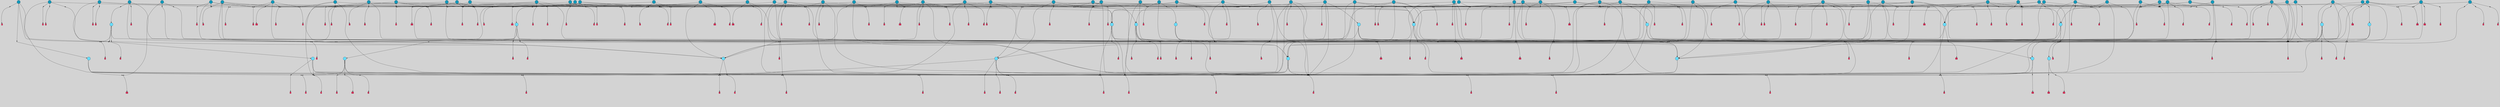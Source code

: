 // File exported with GEGELATI v1.3.1
// On the 2024-04-08 16:55:05
// With the File::TPGGraphDotExporter
digraph{
	graph[pad = "0.212, 0.055" bgcolor = lightgray]
	node[shape=circle style = filled label = ""]
		T3 [fillcolor="#66ddff"]
		T7 [fillcolor="#66ddff"]
		T9 [fillcolor="#66ddff"]
		T11 [fillcolor="#66ddff"]
		T24 [fillcolor="#66ddff"]
		T27 [fillcolor="#66ddff"]
		T54 [fillcolor="#66ddff"]
		T82 [fillcolor="#66ddff"]
		T90 [fillcolor="#66ddff"]
		T111 [fillcolor="#66ddff"]
		T129 [fillcolor="#66ddff"]
		T131 [fillcolor="#66ddff"]
		T149 [fillcolor="#66ddff"]
		T158 [fillcolor="#66ddff"]
		T175 [fillcolor="#66ddff"]
		T188 [fillcolor="#66ddff"]
		T193 [fillcolor="#1199bb"]
		T194 [fillcolor="#1199bb"]
		T203 [fillcolor="#66ddff"]
		T209 [fillcolor="#1199bb"]
		T220 [fillcolor="#1199bb"]
		T223 [fillcolor="#1199bb"]
		T225 [fillcolor="#1199bb"]
		T234 [fillcolor="#1199bb"]
		T237 [fillcolor="#1199bb"]
		T241 [fillcolor="#1199bb"]
		T243 [fillcolor="#1199bb"]
		T246 [fillcolor="#1199bb"]
		T248 [fillcolor="#1199bb"]
		T258 [fillcolor="#1199bb"]
		T260 [fillcolor="#1199bb"]
		T261 [fillcolor="#1199bb"]
		T262 [fillcolor="#1199bb"]
		T265 [fillcolor="#1199bb"]
		T270 [fillcolor="#1199bb"]
		T273 [fillcolor="#1199bb"]
		T277 [fillcolor="#1199bb"]
		T282 [fillcolor="#1199bb"]
		T283 [fillcolor="#1199bb"]
		T285 [fillcolor="#1199bb"]
		T286 [fillcolor="#1199bb"]
		T288 [fillcolor="#1199bb"]
		T289 [fillcolor="#1199bb"]
		T293 [fillcolor="#1199bb"]
		T294 [fillcolor="#1199bb"]
		T307 [fillcolor="#1199bb"]
		T308 [fillcolor="#1199bb"]
		T310 [fillcolor="#66ddff"]
		T314 [fillcolor="#1199bb"]
		T317 [fillcolor="#66ddff"]
		T318 [fillcolor="#1199bb"]
		T319 [fillcolor="#66ddff"]
		T320 [fillcolor="#1199bb"]
		T325 [fillcolor="#1199bb"]
		T328 [fillcolor="#1199bb"]
		T329 [fillcolor="#1199bb"]
		T334 [fillcolor="#1199bb"]
		T340 [fillcolor="#1199bb"]
		T341 [fillcolor="#1199bb"]
		T345 [fillcolor="#1199bb"]
		T350 [fillcolor="#1199bb"]
		T352 [fillcolor="#1199bb"]
		T356 [fillcolor="#1199bb"]
		T358 [fillcolor="#1199bb"]
		T359 [fillcolor="#1199bb"]
		T360 [fillcolor="#1199bb"]
		T363 [fillcolor="#1199bb"]
		T366 [fillcolor="#1199bb"]
		T368 [fillcolor="#1199bb"]
		T369 [fillcolor="#1199bb"]
		T372 [fillcolor="#1199bb"]
		T373 [fillcolor="#1199bb"]
		T374 [fillcolor="#1199bb"]
		T377 [fillcolor="#1199bb"]
		T384 [fillcolor="#1199bb"]
		T386 [fillcolor="#66ddff"]
		T387 [fillcolor="#1199bb"]
		T390 [fillcolor="#1199bb"]
		T391 [fillcolor="#1199bb"]
		T392 [fillcolor="#1199bb"]
		T393 [fillcolor="#1199bb"]
		T394 [fillcolor="#1199bb"]
		T396 [fillcolor="#1199bb"]
		T371 [fillcolor="#1199bb"]
		T397 [fillcolor="#1199bb"]
		T398 [fillcolor="#1199bb"]
		T402 [fillcolor="#1199bb"]
		T405 [fillcolor="#1199bb"]
		T406 [fillcolor="#1199bb"]
		T407 [fillcolor="#1199bb"]
		T408 [fillcolor="#1199bb"]
		T409 [fillcolor="#1199bb"]
		T410 [fillcolor="#1199bb"]
		T411 [fillcolor="#1199bb"]
		T412 [fillcolor="#1199bb"]
		T413 [fillcolor="#1199bb"]
		T414 [fillcolor="#1199bb"]
		P2835 [fillcolor="#cccccc" shape=point] //6|
		I2835 [shape=box style=invis label="6|1&2|6#1|7&#92;n10|7&2|0#1|5&#92;n9|4&0|1#2|2&#92;n8|6&0|0#1|0&#92;n"]
		P2835 -> I2835[style=invis]
		A2347 [fillcolor="#ff3366" shape=box margin=0.03 width=0 height=0 label="3"]
		T3 -> P2835 -> A2347
		P2836 [fillcolor="#cccccc" shape=point] //3|
		I2836 [shape=box style=invis label="7|6&2|4#0|2&#92;n10|3&2|7#1|4&#92;n11|6&0|4#0|1&#92;n7|1&0|0#2|6&#92;n7|6&0|3#2|6&#92;n4|0&2|6#0|1&#92;n4|4&2|5#0|2&#92;n4|6&0|4#2|7&#92;n10|0&2|3#1|5&#92;n2|6&0|5#0|2&#92;n1|0&2|3#0|7&#92;n1|6&2|0#0|5&#92;n6|2&0|1#0|7&#92;n9|2&0|3#2|7&#92;n5|3&0|6#0|6&#92;n1|7&2|5#2|3&#92;n8|1&2|7#0|6&#92;n1|0&2|5#2|1&#92;n7|1&2|2#2|5&#92;n7|4&2|6#0|3&#92;n"]
		P2836 -> I2836[style=invis]
		A2348 [fillcolor="#ff3366" shape=box margin=0.03 width=0 height=0 label="4"]
		T3 -> P2836 -> A2348
		P2837 [fillcolor="#cccccc" shape=point] //-3|
		I2837 [shape=box style=invis label="1|6&2|7#0|7&#92;n10|2&0|7#1|3&#92;n9|6&2|7#2|2&#92;n5|3&0|7#0|7&#92;n1|6&2|3#0|0&#92;n2|3&2|3#2|2&#92;n5|1&2|6#0|6&#92;n"]
		P2837 -> I2837[style=invis]
		A2349 [fillcolor="#ff3366" shape=box margin=0.03 width=0 height=0 label="7"]
		T7 -> P2837 -> A2349
		P2838 [fillcolor="#cccccc" shape=point] //5|
		I2838 [shape=box style=invis label="0|5&2|3#0|1&#92;n0|6&2|1#2|4&#92;n6|2&2|6#0|7&#92;n7|4&0|3#0|1&#92;n5|4&0|7#1|6&#92;n9|1&0|5#2|2&#92;n6|3&2|3#1|7&#92;n11|7&2|4#1|6&#92;n2|5&0|1#0|0&#92;n4|7&0|0#0|2&#92;n6|2&0|6#0|0&#92;n2|1&2|6#2|4&#92;n10|0&2|0#1|0&#92;n6|6&2|4#0|6&#92;n"]
		P2838 -> I2838[style=invis]
		A2350 [fillcolor="#ff3366" shape=box margin=0.03 width=0 height=0 label="8"]
		T7 -> P2838 -> A2350
		P2839 [fillcolor="#cccccc" shape=point] //-6|
		I2839 [shape=box style=invis label="11|1&0|7#2|0&#92;n10|4&0|1#1|0&#92;n4|3&2|4#2|1&#92;n0|5&2|0#0|0&#92;n6|1&0|0#0|3&#92;n8|2&2|0#0|4&#92;n11|4&2|0#1|6&#92;n7|0&2|6#2|3&#92;n5|3&2|6#2|0&#92;n2|0&2|0#0|4&#92;n"]
		P2839 -> I2839[style=invis]
		A2351 [fillcolor="#ff3366" shape=box margin=0.03 width=0 height=0 label="9"]
		T9 -> P2839 -> A2351
		P2840 [fillcolor="#cccccc" shape=point] //2|
		I2840 [shape=box style=invis label="6|3&2|7#1|4&#92;n8|6&0|0#2|5&#92;n2|1&0|2#0|3&#92;n8|7&0|6#0|4&#92;n2|1&2|0#0|1&#92;n0|0&2|2#2|3&#92;n6|6&0|7#2|1&#92;n6|1&0|7#2|6&#92;n5|4&2|7#0|4&#92;n0|3&0|4#2|0&#92;n11|0&2|0#2|5&#92;n4|5&2|5#2|4&#92;n5|7&0|6#0|4&#92;n9|7&2|5#0|3&#92;n5|4&2|1#0|3&#92;n5|3&0|1#1|7&#92;n0|4&0|3#2|5&#92;n"]
		P2840 -> I2840[style=invis]
		A2352 [fillcolor="#ff3366" shape=box margin=0.03 width=0 height=0 label="10"]
		T9 -> P2840 -> A2352
		P2841 [fillcolor="#cccccc" shape=point] //6|
		I2841 [shape=box style=invis label="3|0&2|7#2|2&#92;n3|2&0|4#2|5&#92;n5|1&0|2#1|0&#92;n8|7&0|1#2|0&#92;n8|5&0|3#0|6&#92;n0|2&0|2#2|3&#92;n1|5&2|5#0|5&#92;n5|6&0|6#0|7&#92;n6|7&0|0#2|6&#92;n1|2&2|3#0|0&#92;n7|7&2|3#0|4&#92;n0|7&2|7#0|6&#92;n1|0&2|2#2|7&#92;n4|4&0|1#0|0&#92;n"]
		P2841 -> I2841[style=invis]
		A2353 [fillcolor="#ff3366" shape=box margin=0.03 width=0 height=0 label="11"]
		T11 -> P2841 -> A2353
		P2842 [fillcolor="#cccccc" shape=point] //-4|
		I2842 [shape=box style=invis label="4|1&0|4#2|6&#92;n1|2&2|2#2|0&#92;n1|2&2|0#0|6&#92;n8|4&2|3#2|5&#92;n5|5&2|1#1|0&#92;n"]
		P2842 -> I2842[style=invis]
		A2354 [fillcolor="#ff3366" shape=box margin=0.03 width=0 height=0 label="12"]
		T11 -> P2842 -> A2354
		P2843 [fillcolor="#cccccc" shape=point] //1|
		I2843 [shape=box style=invis label="5|1&0|6#2|7&#92;n2|4&0|4#2|2&#92;n0|6&0|5#0|4&#92;n10|6&2|5#1|6&#92;n9|3&0|1#1|7&#92;n10|3&2|2#1|0&#92;n5|0&0|0#2|1&#92;n11|3&2|3#1|5&#92;n10|3&0|1#1|0&#92;n2|4&0|1#0|1&#92;n0|2&0|3#2|4&#92;n9|2&2|1#2|5&#92;n11|7&2|6#2|6&#92;n"]
		P2843 -> I2843[style=invis]
		T24 -> P2843 -> T7
		P2844 [fillcolor="#cccccc" shape=point] //5|
		I2844 [shape=box style=invis label="3|0&2|0#0|1&#92;n3|0&0|7#0|1&#92;n5|3&0|2#2|6&#92;n4|4&2|4#2|6&#92;n11|2&0|7#1|6&#92;n2|7&2|2#2|5&#92;n9|3&2|6#2|7&#92;n7|7&0|0#0|4&#92;n6|1&2|4#2|3&#92;n5|4&2|0#1|6&#92;n1|3&0|7#0|4&#92;n"]
		P2844 -> I2844[style=invis]
		A2355 [fillcolor="#ff3366" shape=box margin=0.03 width=0 height=0 label="7"]
		T24 -> P2844 -> A2355
		P2845 [fillcolor="#cccccc" shape=point] //-2|
		I2845 [shape=box style=invis label="4|1&0|4#0|3&#92;n4|2&0|5#2|0&#92;n5|5&2|6#0|5&#92;n1|4&0|1#0|2&#92;n6|3&2|7#1|5&#92;n0|4&2|0#0|3&#92;n8|5&2|5#1|2&#92;n10|7&2|7#1|1&#92;n3|4&0|0#2|1&#92;n3|6&2|5#2|5&#92;n8|3&0|1#0|7&#92;n10|0&2|7#1|3&#92;n4|1&2|4#0|1&#92;n9|3&2|0#0|4&#92;n3|6&2|0#0|4&#92;n1|2&0|6#2|1&#92;n4|0&2|1#2|2&#92;n"]
		P2845 -> I2845[style=invis]
		A2356 [fillcolor="#ff3366" shape=box margin=0.03 width=0 height=0 label="14"]
		T24 -> P2845 -> A2356
		P2846 [fillcolor="#cccccc" shape=point] //2|
		I2846 [shape=box style=invis label="9|1&2|3#0|1&#92;n5|2&2|0#2|4&#92;n3|6&2|5#2|7&#92;n7|0&2|5#0|4&#92;n1|2&0|3#0|5&#92;n7|3&2|7#0|0&#92;n"]
		P2846 -> I2846[style=invis]
		A2357 [fillcolor="#ff3366" shape=box margin=0.03 width=0 height=0 label="2"]
		T27 -> P2846 -> A2357
		P2847 [fillcolor="#cccccc" shape=point] //-6|
		I2847 [shape=box style=invis label="7|5&0|4#0|4&#92;n11|0&2|5#2|1&#92;n"]
		P2847 -> I2847[style=invis]
		A2358 [fillcolor="#ff3366" shape=box margin=0.03 width=0 height=0 label="3"]
		T27 -> P2847 -> A2358
		T27 -> P2836
		P2848 [fillcolor="#cccccc" shape=point] //0|
		I2848 [shape=box style=invis label="2|5&0|1#0|6&#92;n6|1&2|2#2|7&#92;n8|0&0|3#1|4&#92;n4|3&2|5#2|4&#92;n8|1&2|4#0|0&#92;n6|6&0|1#2|6&#92;n11|7&2|4#2|5&#92;n6|2&2|4#0|2&#92;n8|5&2|4#2|4&#92;n2|1&2|1#2|2&#92;n2|7&2|5#2|6&#92;n9|7&0|5#0|4&#92;n1|2&0|5#2|6&#92;n4|2&2|3#2|7&#92;n3|3&2|1#0|2&#92;n"]
		P2848 -> I2848[style=invis]
		A2359 [fillcolor="#ff3366" shape=box margin=0.03 width=0 height=0 label="5"]
		T27 -> P2848 -> A2359
		P2849 [fillcolor="#cccccc" shape=point] //0|
		I2849 [shape=box style=invis label="4|0&0|3#2|7&#92;n10|2&0|3#1|7&#92;n3|5&0|2#0|3&#92;n4|5&0|0#2|1&#92;n10|7&2|0#1|2&#92;n5|3&2|3#1|6&#92;n9|5&2|0#0|4&#92;n5|4&2|7#0|2&#92;n10|3&2|7#1|4&#92;n7|2&0|1#2|6&#92;n8|6&0|5#0|5&#92;n8|7&2|3#0|5&#92;n2|6&2|4#0|0&#92;n"]
		P2849 -> I2849[style=invis]
		A2360 [fillcolor="#ff3366" shape=box margin=0.03 width=0 height=0 label="5"]
		T27 -> P2849 -> A2360
		P2850 [fillcolor="#cccccc" shape=point] //8|
		I2850 [shape=box style=invis label="9|0&0|1#2|0&#92;n10|1&2|5#1|4&#92;n8|2&2|6#0|4&#92;n2|4&2|5#2|3&#92;n4|2&2|2#0|2&#92;n7|5&0|2#0|0&#92;n8|2&2|1#1|3&#92;n8|7&0|7#2|1&#92;n1|1&0|0#0|7&#92;n5|6&2|5#1|0&#92;n6|6&2|5#0|0&#92;n11|4&0|3#2|6&#92;n4|2&2|4#0|7&#92;n5|6&0|1#2|0&#92;n11|3&0|2#0|7&#92;n"]
		P2850 -> I2850[style=invis]
		A2361 [fillcolor="#ff3366" shape=box margin=0.03 width=0 height=0 label="6"]
		T54 -> P2850 -> A2361
		T54 -> P2844
		P2851 [fillcolor="#cccccc" shape=point] //-10|
		I2851 [shape=box style=invis label="3|6&0|0#0|4&#92;n4|1&2|4#0|1&#92;n5|1&0|1#0|4&#92;n5|5&2|6#0|5&#92;n6|5&0|6#0|3&#92;n11|1&2|0#0|1&#92;n0|7&2|0#0|3&#92;n1|2&0|6#0|1&#92;n8|0&0|4#2|0&#92;n0|4&0|7#2|7&#92;n7|0&2|7#1|3&#92;n3|1&0|5#2|5&#92;n5|1&0|4#0|3&#92;n2|2&0|2#0|0&#92;n8|3&0|1#0|7&#92;n3|0&0|3#0|5&#92;n7|2&0|5#2|0&#92;n6|3&2|7#1|5&#92;n4|7&2|7#2|1&#92;n"]
		P2851 -> I2851[style=invis]
		A2362 [fillcolor="#ff3366" shape=box margin=0.03 width=0 height=0 label="14"]
		T54 -> P2851 -> A2362
		T54 -> P2838
		P2852 [fillcolor="#cccccc" shape=point] //6|
		I2852 [shape=box style=invis label="7|0&2|5#1|2&#92;n10|6&2|1#1|3&#92;n7|5&0|2#0|7&#92;n10|7&0|1#1|5&#92;n4|6&2|5#0|5&#92;n4|4&0|7#2|7&#92;n"]
		P2852 -> I2852[style=invis]
		A2363 [fillcolor="#ff3366" shape=box margin=0.03 width=0 height=0 label="7"]
		T82 -> P2852 -> A2363
		P2853 [fillcolor="#cccccc" shape=point] //6|
		I2853 [shape=box style=invis label="0|5&2|3#0|1&#92;n0|6&2|1#2|4&#92;n9|1&0|5#2|2&#92;n7|4&0|3#0|1&#92;n5|4&0|7#1|6&#92;n2|5&0|1#0|0&#92;n6|3&2|3#1|7&#92;n11|7&2|4#1|6&#92;n6|2&2|6#0|1&#92;n4|7&0|0#0|2&#92;n6|2&0|6#0|0&#92;n9|1&2|6#2|4&#92;n10|0&2|0#1|0&#92;n6|6&2|4#0|6&#92;n"]
		P2853 -> I2853[style=invis]
		A2364 [fillcolor="#ff3366" shape=box margin=0.03 width=0 height=0 label="8"]
		T82 -> P2853 -> A2364
		T82 -> P2839
		P2854 [fillcolor="#cccccc" shape=point] //-2|
		I2854 [shape=box style=invis label="8|4&2|1#2|5&#92;n4|1&0|7#2|1&#92;n5|7&2|3#2|2&#92;n10|4&2|5#1|7&#92;n10|0&2|6#1|3&#92;n4|5&2|7#0|6&#92;n9|5&2|4#0|4&#92;n2|4&0|5#0|7&#92;n11|1&2|4#2|6&#92;n5|6&0|7#1|2&#92;n2|7&2|7#2|6&#92;n5|2&0|5#1|5&#92;n3|0&0|6#0|2&#92;n4|0&0|4#2|4&#92;n4|4&2|6#0|7&#92;n10|6&2|0#1|4&#92;n9|7&0|3#1|4&#92;n1|4&2|6#0|3&#92;n11|5&2|6#0|3&#92;n0|3&0|5#0|1&#92;n"]
		P2854 -> I2854[style=invis]
		A2365 [fillcolor="#ff3366" shape=box margin=0.03 width=0 height=0 label="13"]
		T90 -> P2854 -> A2365
		P2855 [fillcolor="#cccccc" shape=point] //4|
		I2855 [shape=box style=invis label="7|1&2|6#1|3&#92;n10|1&0|3#1|6&#92;n8|5&2|3#2|1&#92;n11|5&0|0#2|6&#92;n4|1&0|6#0|0&#92;n11|1&0|2#0|3&#92;n2|0&2|1#0|7&#92;n"]
		P2855 -> I2855[style=invis]
		A2366 [fillcolor="#ff3366" shape=box margin=0.03 width=0 height=0 label="2"]
		T90 -> P2855 -> A2366
		P2856 [fillcolor="#cccccc" shape=point] //7|
		I2856 [shape=box style=invis label="10|3&0|1#1|4&#92;n4|6&0|0#0|2&#92;n4|5&0|6#0|0&#92;n4|3&0|6#2|1&#92;n7|0&0|3#1|2&#92;n4|7&0|6#0|5&#92;n7|6&0|7#0|6&#92;n6|6&0|0#0|3&#92;n11|1&0|4#2|5&#92;n10|2&0|3#1|2&#92;n"]
		P2856 -> I2856[style=invis]
		A2367 [fillcolor="#ff3366" shape=box margin=0.03 width=0 height=0 label="4"]
		T90 -> P2856 -> A2367
		P2857 [fillcolor="#cccccc" shape=point] //-3|
		I2857 [shape=box style=invis label="8|1&2|3#0|5&#92;n0|6&0|5#0|5&#92;n3|7&2|1#0|6&#92;n3|5&0|1#0|0&#92;n9|5&2|0#0|4&#92;n3|5&0|2#0|3&#92;n10|6&2|4#1|0&#92;n9|4&2|7#2|6&#92;n1|7&2|5#2|2&#92;n"]
		P2857 -> I2857[style=invis]
		A2368 [fillcolor="#ff3366" shape=box margin=0.03 width=0 height=0 label="5"]
		T90 -> P2857 -> A2368
		P2858 [fillcolor="#cccccc" shape=point] //-7|
		I2858 [shape=box style=invis label="3|0&2|0#0|1&#92;n1|1&0|2#0|4&#92;n11|2&0|7#1|6&#92;n9|7&0|0#0|4&#92;n3|0&0|7#0|1&#92;n9|3&2|6#2|7&#92;n5|3&0|2#2|6&#92;n6|1&2|4#2|3&#92;n5|4&2|0#1|6&#92;n1|3&0|7#0|7&#92;n"]
		P2858 -> I2858[style=invis]
		A2369 [fillcolor="#ff3366" shape=box margin=0.03 width=0 height=0 label="7"]
		T90 -> P2858 -> A2369
		P2859 [fillcolor="#cccccc" shape=point] //-5|
		I2859 [shape=box style=invis label="0|0&2|3#0|2&#92;n10|5&0|6#1|3&#92;n7|3&0|6#2|3&#92;n3|4&0|6#0|6&#92;n10|5&0|2#1|1&#92;n5|0&0|1#0|3&#92;n6|6&2|5#1|5&#92;n7|4&0|2#1|7&#92;n5|7&0|1#2|5&#92;n1|5&0|0#0|3&#92;n7|5&2|1#2|6&#92;n9|0&0|2#0|0&#92;n4|0&2|4#0|0&#92;n4|6&0|0#2|3&#92;n3|1&0|6#2|5&#92;n7|7&2|1#2|3&#92;n9|4&2|2#0|6&#92;n"]
		P2859 -> I2859[style=invis]
		T111 -> P2859 -> T9
		P2860 [fillcolor="#cccccc" shape=point] //7|
		I2860 [shape=box style=invis label="7|4&2|1#2|0&#92;n4|1&2|4#2|3&#92;n5|0&2|0#2|2&#92;n6|1&2|4#2|6&#92;n"]
		P2860 -> I2860[style=invis]
		A2370 [fillcolor="#ff3366" shape=box margin=0.03 width=0 height=0 label="9"]
		T111 -> P2860 -> A2370
		P2861 [fillcolor="#cccccc" shape=point] //2|
		I2861 [shape=box style=invis label="3|0&2|0#0|1&#92;n11|2&0|7#1|6&#92;n8|7&2|4#0|5&#92;n5|3&0|2#2|6&#92;n4|4&2|4#2|6&#92;n3|0&0|7#0|1&#92;n2|7&2|2#2|5&#92;n9|3&2|6#2|7&#92;n7|7&0|0#0|4&#92;n6|1&2|4#1|3&#92;n5|4&2|0#1|6&#92;n1|3&0|7#0|4&#92;n"]
		P2861 -> I2861[style=invis]
		A2371 [fillcolor="#ff3366" shape=box margin=0.03 width=0 height=0 label="7"]
		T111 -> P2861 -> A2371
		T111 -> P2839
		T129 -> P2850
		T129 -> P2844
		P2862 [fillcolor="#cccccc" shape=point] //10|
		I2862 [shape=box style=invis label="4|5&2|7#2|1&#92;n1|7&2|3#0|6&#92;n3|5&2|2#0|3&#92;n10|3&0|7#1|4&#92;n7|1&0|4#2|6&#92;n10|2&0|3#1|7&#92;n9|5&2|0#0|4&#92;n4|0&0|3#2|7&#92;n11|4&2|6#1|2&#92;n5|4&2|7#0|2&#92;n2|6&2|4#0|0&#92;n6|5&0|7#2|1&#92;n5|3&2|3#1|6&#92;n10|7&2|0#1|2&#92;n"]
		P2862 -> I2862[style=invis]
		A2372 [fillcolor="#ff3366" shape=box margin=0.03 width=0 height=0 label="5"]
		T129 -> P2862 -> A2372
		P2863 [fillcolor="#cccccc" shape=point] //5|
		I2863 [shape=box style=invis label="9|4&2|3#1|3&#92;n0|4&2|4#0|5&#92;n6|1&2|6#2|5&#92;n4|0&0|5#2|0&#92;n"]
		P2863 -> I2863[style=invis]
		A2373 [fillcolor="#ff3366" shape=box margin=0.03 width=0 height=0 label="7"]
		T129 -> P2863 -> A2373
		P2864 [fillcolor="#cccccc" shape=point] //6|
		I2864 [shape=box style=invis label="9|4&2|7#0|6&#92;n8|4&0|1#1|0&#92;n1|3&0|0#2|1&#92;n2|4&0|6#2|2&#92;n5|1&2|5#0|7&#92;n3|0&0|3#2|6&#92;n2|2&2|6#0|2&#92;n8|4&0|4#2|2&#92;n5|1&2|4#0|3&#92;n9|4&0|6#0|6&#92;n5|0&2|2#1|5&#92;n11|7&0|0#1|1&#92;n0|4&0|3#0|3&#92;n7|7&2|4#2|5&#92;n1|5&0|1#2|1&#92;n"]
		P2864 -> I2864[style=invis]
		A2374 [fillcolor="#ff3366" shape=box margin=0.03 width=0 height=0 label="1"]
		T129 -> P2864 -> A2374
		P2865 [fillcolor="#cccccc" shape=point] //6|
		I2865 [shape=box style=invis label="10|4&2|6#1|2&#92;n8|4&0|1#1|0&#92;n0|4&2|6#0|0&#92;n8|4&2|5#2|1&#92;n7|5&2|5#1|0&#92;n3|6&0|6#2|2&#92;n1|7&0|7#0|5&#92;n2|0&0|7#2|4&#92;n2|6&2|2#0|0&#92;n0|7&2|7#0|7&#92;n11|6&0|4#2|2&#92;n5|5&0|0#0|1&#92;n10|1&0|0#1|0&#92;n7|3&0|1#2|5&#92;n9|2&2|7#1|5&#92;n9|4&2|6#2|7&#92;n1|6&2|4#2|2&#92;n3|3&2|2#0|7&#92;n1|6&2|0#0|0&#92;n6|4&2|6#1|0&#92;n"]
		P2865 -> I2865[style=invis]
		A2375 [fillcolor="#ff3366" shape=box margin=0.03 width=0 height=0 label="1"]
		T131 -> P2865 -> A2375
		P2866 [fillcolor="#cccccc" shape=point] //9|
		I2866 [shape=box style=invis label="11|0&2|0#1|1&#92;n3|6&0|6#0|0&#92;n1|4&0|0#2|4&#92;n7|5&2|2#1|3&#92;n11|7&2|6#1|7&#92;n5|2&0|6#1|5&#92;n9|5&0|6#0|3&#92;n2|2&2|7#0|5&#92;n9|3&2|2#2|0&#92;n11|0&2|7#0|1&#92;n1|1&2|0#0|1&#92;n6|6&0|6#1|2&#92;n9|7&0|1#0|3&#92;n2|0&2|4#2|5&#92;n2|4&2|2#0|0&#92;n6|1&2|1#1|7&#92;n10|7&2|5#1|6&#92;n11|5&2|7#2|4&#92;n"]
		P2866 -> I2866[style=invis]
		A2376 [fillcolor="#ff3366" shape=box margin=0.03 width=0 height=0 label="1"]
		T131 -> P2866 -> A2376
		T131 -> P2847
		P2867 [fillcolor="#cccccc" shape=point] //5|
		I2867 [shape=box style=invis label="3|0&0|0#0|1&#92;n5|6&0|4#0|3&#92;n4|4&2|4#2|6&#92;n11|2&0|7#1|6&#92;n2|7&2|2#2|5&#92;n9|3&2|6#2|7&#92;n7|7&0|0#0|4&#92;n6|1&2|4#2|3&#92;n5|4&2|0#1|6&#92;n5|3&0|2#2|6&#92;n1|3&0|7#0|4&#92;n"]
		P2867 -> I2867[style=invis]
		A2377 [fillcolor="#ff3366" shape=box margin=0.03 width=0 height=0 label="7"]
		T131 -> P2867 -> A2377
		T131 -> P2863
		P2868 [fillcolor="#cccccc" shape=point] //-3|
		I2868 [shape=box style=invis label="2|6&0|0#0|7&#92;n9|6&2|0#0|6&#92;n3|0&0|5#0|1&#92;n5|5&0|4#0|3&#92;n6|1&2|4#2|3&#92;n2|7&2|2#2|5&#92;n5|3&0|2#2|6&#92;n7|7&0|0#0|4&#92;n5|4&2|0#1|6&#92;n9|3&2|6#2|7&#92;n1|3&0|7#0|4&#92;n"]
		P2868 -> I2868[style=invis]
		A2378 [fillcolor="#ff3366" shape=box margin=0.03 width=0 height=0 label="7"]
		T149 -> P2868 -> A2378
		P2869 [fillcolor="#cccccc" shape=point] //4|
		I2869 [shape=box style=invis label="6|0&0|7#1|0&#92;n8|6&2|6#2|7&#92;n"]
		P2869 -> I2869[style=invis]
		A2379 [fillcolor="#ff3366" shape=box margin=0.03 width=0 height=0 label="3"]
		T149 -> P2869 -> A2379
		P2870 [fillcolor="#cccccc" shape=point] //0|
		I2870 [shape=box style=invis label="2|5&0|1#0|6&#92;n6|1&2|2#2|7&#92;n8|0&0|3#1|4&#92;n11|7&2|4#2|5&#92;n8|1&2|4#0|0&#92;n6|6&0|1#2|6&#92;n7|0&2|4#1|0&#92;n4|1&2|5#2|4&#92;n6|2&2|4#0|2&#92;n8|5&2|4#2|4&#92;n2|1&2|1#2|2&#92;n2|7&2|5#2|6&#92;n9|7&0|5#0|4&#92;n1|2&0|5#2|6&#92;n4|2&2|3#2|7&#92;n3|3&2|1#0|2&#92;n"]
		P2870 -> I2870[style=invis]
		A2380 [fillcolor="#ff3366" shape=box margin=0.03 width=0 height=0 label="5"]
		T149 -> P2870 -> A2380
		P2871 [fillcolor="#cccccc" shape=point] //-8|
		I2871 [shape=box style=invis label="7|5&0|4#2|4&#92;n"]
		P2871 -> I2871[style=invis]
		A2381 [fillcolor="#ff3366" shape=box margin=0.03 width=0 height=0 label="3"]
		T149 -> P2871 -> A2381
		P2872 [fillcolor="#cccccc" shape=point] //7|
		I2872 [shape=box style=invis label="1|6&2|7#0|7&#92;n9|6&2|7#2|2&#92;n10|2&0|7#1|0&#92;n1|6&2|3#0|0&#92;n5|0&2|2#1|1&#92;n2|3&2|3#2|2&#92;n5|1&2|6#0|6&#92;n"]
		P2872 -> I2872[style=invis]
		T149 -> P2872 -> T90
		P2873 [fillcolor="#cccccc" shape=point] //7|
		I2873 [shape=box style=invis label="7|0&2|1#2|0&#92;n9|7&2|1#1|7&#92;n8|2&0|1#1|0&#92;n6|6&0|2#1|1&#92;n2|2&0|5#0|0&#92;n5|7&0|0#2|1&#92;n5|1&2|5#1|5&#92;n4|7&2|4#2|3&#92;n10|5&2|2#1|5&#92;n1|3&2|2#2|0&#92;n10|2&2|6#1|5&#92;n"]
		P2873 -> I2873[style=invis]
		A2382 [fillcolor="#ff3366" shape=box margin=0.03 width=0 height=0 label="1"]
		T158 -> P2873 -> A2382
		P2874 [fillcolor="#cccccc" shape=point] //7|
		I2874 [shape=box style=invis label="7|4&2|7#0|4&#92;n4|6&0|1#2|5&#92;n2|1&2|3#0|0&#92;n4|3&2|0#0|1&#92;n0|0&2|7#2|7&#92;n7|7&0|5#2|3&#92;n5|0&2|1#2|2&#92;n10|0&0|4#1|2&#92;n4|4&0|7#0|0&#92;n6|7&0|2#0|1&#92;n1|4&2|5#0|4&#92;n"]
		P2874 -> I2874[style=invis]
		A2383 [fillcolor="#ff3366" shape=box margin=0.03 width=0 height=0 label="0"]
		T158 -> P2874 -> A2383
		P2875 [fillcolor="#cccccc" shape=point] //5|
		I2875 [shape=box style=invis label="0|5&2|3#0|1&#92;n0|6&2|1#2|4&#92;n6|2&2|6#0|7&#92;n9|0&2|7#1|1&#92;n7|4&0|3#0|1&#92;n11|7&2|4#1|6&#92;n9|1&0|5#2|2&#92;n5|4&0|7#1|6&#92;n2|5&0|1#0|0&#92;n4|7&0|0#0|2&#92;n6|2&0|6#0|0&#92;n2|1&2|6#2|4&#92;n10|0&0|0#1|0&#92;n6|6&2|4#0|6&#92;n"]
		P2875 -> I2875[style=invis]
		T158 -> P2875 -> T129
		P2876 [fillcolor="#cccccc" shape=point] //3|
		I2876 [shape=box style=invis label="4|7&0|7#2|7&#92;n11|5&2|6#0|2&#92;n5|5&2|6#2|0&#92;n3|2&0|6#0|3&#92;n10|2&2|5#1|5&#92;n9|4&2|3#1|5&#92;n2|5&2|7#2|4&#92;n11|3&2|5#1|0&#92;n7|0&0|7#2|1&#92;n1|2&0|5#0|1&#92;n"]
		P2876 -> I2876[style=invis]
		A2384 [fillcolor="#ff3366" shape=box margin=0.03 width=0 height=0 label="5"]
		T175 -> P2876 -> A2384
		P2877 [fillcolor="#cccccc" shape=point] //2|
		I2877 [shape=box style=invis label="7|1&0|6#0|1&#92;n5|2&2|5#1|6&#92;n10|1&2|1#1|1&#92;n4|7&0|4#2|2&#92;n11|7&0|4#2|7&#92;n5|0&0|5#1|7&#92;n8|2&0|5#2|4&#92;n10|0&2|6#1|6&#92;n5|1&0|1#2|3&#92;n1|6&2|0#0|1&#92;n9|6&2|2#1|4&#92;n3|4&2|3#0|0&#92;n10|1&0|1#1|0&#92;n2|2&0|1#2|1&#92;n3|1&2|7#0|3&#92;n"]
		P2877 -> I2877[style=invis]
		A2385 [fillcolor="#ff3366" shape=box margin=0.03 width=0 height=0 label="10"]
		T175 -> P2877 -> A2385
		P2878 [fillcolor="#cccccc" shape=point] //-1|
		I2878 [shape=box style=invis label="1|7&2|1#0|6&#92;n8|1&2|3#0|5&#92;n10|6&2|7#1|0&#92;n1|7&2|5#0|2&#92;n0|3&0|3#2|2&#92;n3|5&0|1#0|0&#92;n3|5&0|2#0|3&#92;n1|5&2|0#0|4&#92;n5|7&2|2#2|5&#92;n4|0&2|3#0|3&#92;n"]
		P2878 -> I2878[style=invis]
		T175 -> P2878 -> T3
		P2879 [fillcolor="#cccccc" shape=point] //-3|
		I2879 [shape=box style=invis label="6|3&2|4#1|4&#92;n5|3&0|1#1|7&#92;n2|1&0|2#2|3&#92;n8|7&0|6#0|4&#92;n2|1&2|0#0|1&#92;n0|0&2|2#2|3&#92;n6|1&0|7#2|6&#92;n5|7&0|2#0|4&#92;n0|3&0|4#2|0&#92;n11|0&2|0#2|5&#92;n6|0&2|0#1|4&#92;n8|6&0|2#2|5&#92;n5|4&2|1#0|3&#92;n9|7&2|5#0|3&#92;n5|4&2|7#0|4&#92;n"]
		P2879 -> I2879[style=invis]
		A2386 [fillcolor="#ff3366" shape=box margin=0.03 width=0 height=0 label="10"]
		T175 -> P2879 -> A2386
		P2880 [fillcolor="#cccccc" shape=point] //4|
		I2880 [shape=box style=invis label="7|1&0|6#0|1&#92;n5|2&2|5#1|6&#92;n10|1&2|1#1|1&#92;n9|6&2|2#1|4&#92;n4|7&0|4#2|2&#92;n9|6&0|4#1|1&#92;n10|0&2|6#1|6&#92;n5|1&0|1#2|3&#92;n1|6&2|0#0|1&#92;n8|2&0|5#2|4&#92;n3|4&2|3#0|0&#92;n10|1&0|5#1|0&#92;n2|2&0|1#2|1&#92;n3|1&2|7#0|3&#92;n"]
		P2880 -> I2880[style=invis]
		A2387 [fillcolor="#ff3366" shape=box margin=0.03 width=0 height=0 label="10"]
		T175 -> P2880 -> A2387
		P2881 [fillcolor="#cccccc" shape=point] //-9|
		I2881 [shape=box style=invis label="10|7&2|3#1|3&#92;n6|1&2|4#2|3&#92;n2|0&2|0#2|7&#92;n5|4&2|5#1|3&#92;n2|2&2|1#0|3&#92;n9|0&2|0#0|3&#92;n"]
		P2881 -> I2881[style=invis]
		A2388 [fillcolor="#ff3366" shape=box margin=0.03 width=0 height=0 label="2"]
		T188 -> P2881 -> A2388
		T188 -> P2879
		P2882 [fillcolor="#cccccc" shape=point] //0|
		I2882 [shape=box style=invis label="2|6&2|4#2|0&#92;n3|7&0|2#0|3&#92;n10|3&0|3#1|7&#92;n4|5&0|0#2|1&#92;n10|7&2|0#1|2&#92;n5|3&2|3#1|6&#92;n8|6&0|5#0|5&#92;n4|5&0|5#2|6&#92;n5|4&2|7#0|2&#92;n10|3&2|7#1|4&#92;n9|5&2|0#0|4&#92;n8|7&2|3#0|5&#92;n4|0&0|3#2|7&#92;n"]
		P2882 -> I2882[style=invis]
		A2389 [fillcolor="#ff3366" shape=box margin=0.03 width=0 height=0 label="5"]
		T188 -> P2882 -> A2389
		P2883 [fillcolor="#cccccc" shape=point] //6|
		I2883 [shape=box style=invis label="9|0&2|1#2|0&#92;n5|6&0|1#2|0&#92;n3|2&0|0#0|3&#92;n8|2&2|6#0|1&#92;n2|4&2|5#2|3&#92;n10|1&2|5#1|4&#92;n7|5&0|2#0|0&#92;n8|2&2|1#1|3&#92;n8|7&0|7#2|1&#92;n1|1&0|0#0|7&#92;n6|3&2|5#0|5&#92;n11|3&0|2#0|7&#92;n11|4&0|3#2|6&#92;n4|2&2|4#0|7&#92;n4|2&2|2#0|2&#92;n5|6&2|5#1|0&#92;n"]
		P2883 -> I2883[style=invis]
		T188 -> P2883 -> T131
		P2884 [fillcolor="#cccccc" shape=point] //-2|
		I2884 [shape=box style=invis label="1|0&0|3#0|3&#92;n2|7&0|4#0|4&#92;n11|6&2|1#1|4&#92;n6|1&2|5#0|0&#92;n2|0&2|0#0|6&#92;n1|3&2|1#0|4&#92;n"]
		P2884 -> I2884[style=invis]
		A2390 [fillcolor="#ff3366" shape=box margin=0.03 width=0 height=0 label="2"]
		T193 -> P2884 -> A2390
		P2885 [fillcolor="#cccccc" shape=point] //3|
		I2885 [shape=box style=invis label="5|4&2|7#0|4&#92;n0|4&0|3#2|5&#92;n8|6&0|0#2|5&#92;n2|1&0|2#0|3&#92;n9|7&0|6#0|4&#92;n0|0&2|2#2|3&#92;n6|6&0|7#2|1&#92;n6|1&0|7#2|6&#92;n0|3&0|4#2|0&#92;n11|0&2|0#2|5&#92;n4|5&2|5#2|4&#92;n5|3&0|1#1|7&#92;n9|7&2|2#0|3&#92;n5|4&2|1#0|3&#92;n5|0&0|6#0|4&#92;n0|0&0|1#2|0&#92;n"]
		P2885 -> I2885[style=invis]
		A2391 [fillcolor="#ff3366" shape=box margin=0.03 width=0 height=0 label="10"]
		T193 -> P2885 -> A2391
		T193 -> P2878
		P2886 [fillcolor="#cccccc" shape=point] //10|
		I2886 [shape=box style=invis label="6|1&2|4#2|3&#92;n3|0&0|7#0|1&#92;n5|3&0|2#2|6&#92;n4|4&0|4#2|6&#92;n5|4&2|0#1|6&#92;n10|5&0|6#1|5&#92;n2|5&2|1#2|2&#92;n1|3&0|7#0|4&#92;n3|0&2|0#0|1&#92;n11|2&0|5#1|6&#92;n9|3&2|6#2|7&#92;n7|7&0|0#0|4&#92;n"]
		P2886 -> I2886[style=invis]
		A2392 [fillcolor="#ff3366" shape=box margin=0.03 width=0 height=0 label="7"]
		T193 -> P2886 -> A2392
		P2887 [fillcolor="#cccccc" shape=point] //5|
		I2887 [shape=box style=invis label="3|0&2|0#2|1&#92;n3|0&0|7#0|1&#92;n5|3&0|2#2|6&#92;n4|4&2|4#2|6&#92;n5|4&2|0#1|6&#92;n2|7&2|2#2|5&#92;n1|3&0|7#0|4&#92;n11|6&2|2#0|7&#92;n7|7&0|0#0|4&#92;n6|1&2|4#2|3&#92;n11|0&0|7#1|6&#92;n9|3&2|6#2|7&#92;n"]
		P2887 -> I2887[style=invis]
		A2393 [fillcolor="#ff3366" shape=box margin=0.03 width=0 height=0 label="7"]
		T194 -> P2887 -> A2393
		P2888 [fillcolor="#cccccc" shape=point] //4|
		I2888 [shape=box style=invis label="7|1&0|6#0|1&#92;n6|7&2|7#1|7&#92;n10|1&2|1#1|1&#92;n9|6&2|2#1|4&#92;n4|7&0|4#2|2&#92;n9|6&0|5#1|1&#92;n10|0&2|6#1|6&#92;n5|1&0|1#2|3&#92;n10|1&0|5#1|0&#92;n3|4&2|3#0|0&#92;n8|2&0|5#2|4&#92;n1|6&2|0#0|0&#92;n2|3&0|1#2|6&#92;n5|2&2|2#1|6&#92;n2|2&0|1#2|1&#92;n3|1&2|7#0|3&#92;n6|7&2|3#0|4&#92;n"]
		P2888 -> I2888[style=invis]
		A2394 [fillcolor="#ff3366" shape=box margin=0.03 width=0 height=0 label="10"]
		T194 -> P2888 -> A2394
		P2889 [fillcolor="#cccccc" shape=point] //-4|
		I2889 [shape=box style=invis label="0|4&0|0#2|7&#92;n8|5&2|4#2|4&#92;n4|3&2|5#2|4&#92;n11|7&2|2#2|5&#92;n6|5&2|2#2|7&#92;n3|2&0|7#0|7&#92;n3|3&2|1#0|3&#92;n2|6&0|3#2|5&#92;n0|1&2|6#2|2&#92;n8|2&0|0#1|6&#92;n0|7&0|5#0|4&#92;n9|5&0|3#2|7&#92;n2|7&2|5#2|6&#92;n9|0&2|0#0|1&#92;n1|2&2|4#0|2&#92;n"]
		P2889 -> I2889[style=invis]
		T194 -> P2889 -> T27
		T194 -> P2874
		P2890 [fillcolor="#cccccc" shape=point] //2|
		I2890 [shape=box style=invis label="4|1&0|4#2|6&#92;n5|5&2|1#1|0&#92;n1|0&2|0#0|6&#92;n8|4&2|3#2|5&#92;n"]
		P2890 -> I2890[style=invis]
		T203 -> P2890 -> T11
		T203 -> P2887
		P2891 [fillcolor="#cccccc" shape=point] //-4|
		I2891 [shape=box style=invis label="7|5&2|5#1|5&#92;n9|6&2|3#0|3&#92;n10|6&2|1#1|0&#92;n8|0&0|5#1|3&#92;n6|6&2|5#0|7&#92;n7|5&2|2#0|7&#92;n"]
		P2891 -> I2891[style=invis]
		A2395 [fillcolor="#ff3366" shape=box margin=0.03 width=0 height=0 label="7"]
		T203 -> P2891 -> A2395
		T203 -> P2835
		T209 -> P2874
		T209 -> P2844
		T209 -> P2865
		P2892 [fillcolor="#cccccc" shape=point] //2|
		I2892 [shape=box style=invis label="4|5&2|7#2|1&#92;n1|7&2|3#0|6&#92;n3|5&2|2#0|3&#92;n10|3&2|7#1|4&#92;n7|1&0|4#2|6&#92;n4|0&0|3#2|7&#92;n9|5&2|0#0|4&#92;n10|2&0|3#1|7&#92;n11|4&2|6#1|2&#92;n10|3&2|1#1|6&#92;n5|4&2|7#0|2&#92;n2|6&2|4#0|0&#92;n6|5&0|7#2|1&#92;n5|3&2|3#1|6&#92;n10|7&2|0#1|2&#92;n"]
		P2892 -> I2892[style=invis]
		A2396 [fillcolor="#ff3366" shape=box margin=0.03 width=0 height=0 label="5"]
		T209 -> P2892 -> A2396
		T209 -> P2866
		P2893 [fillcolor="#cccccc" shape=point] //-5|
		I2893 [shape=box style=invis label="10|6&2|5#1|6&#92;n9|3&0|1#1|7&#92;n2|4&0|1#0|1&#92;n11|3&0|7#1|6&#92;n5|1&0|6#2|7&#92;n8|0&0|0#0|1&#92;n0|6&0|7#0|4&#92;n6|7&2|6#2|6&#92;n11|0&2|3#0|5&#92;n"]
		P2893 -> I2893[style=invis]
		T220 -> P2893 -> T7
		P2894 [fillcolor="#cccccc" shape=point] //-9|
		I2894 [shape=box style=invis label="10|3&0|5#1|7&#92;n9|0&2|4#1|3&#92;n"]
		P2894 -> I2894[style=invis]
		A2397 [fillcolor="#ff3366" shape=box margin=0.03 width=0 height=0 label="3"]
		T220 -> P2894 -> A2397
		P2895 [fillcolor="#cccccc" shape=point] //-6|
		I2895 [shape=box style=invis label="3|5&0|0#0|2&#92;n6|6&2|1#2|6&#92;n4|6&0|1#2|5&#92;n7|1&0|6#1|3&#92;n11|1&2|4#0|5&#92;n1|2&0|1#2|3&#92;n4|3&0|5#2|4&#92;n4|0&0|5#2|0&#92;n8|5&2|4#2|4&#92;n2|4&0|1#0|6&#92;n5|1&2|4#0|0&#92;n3|3&2|1#0|2&#92;n9|7&0|5#0|4&#92;n2|2&0|6#2|0&#92;n7|1&2|2#2|2&#92;n"]
		P2895 -> I2895[style=invis]
		A2398 [fillcolor="#ff3366" shape=box margin=0.03 width=0 height=0 label="5"]
		T220 -> P2895 -> A2398
		P2896 [fillcolor="#cccccc" shape=point] //4|
		I2896 [shape=box style=invis label="11|4&0|5#0|3&#92;n7|3&0|0#0|0&#92;n7|0&2|4#1|0&#92;n1|3&2|3#2|0&#92;n9|6&0|6#1|1&#92;n9|1&2|4#0|4&#92;n3|6&0|0#2|3&#92;n"]
		P2896 -> I2896[style=invis]
		A2399 [fillcolor="#ff3366" shape=box margin=0.03 width=0 height=0 label="2"]
		T220 -> P2896 -> A2399
		T220 -> P2843
		T223 -> P2893
		T223 -> P2894
		T223 -> P2895
		P2897 [fillcolor="#cccccc" shape=point] //3|
		I2897 [shape=box style=invis label="7|2&0|2#2|4&#92;n0|4&0|6#2|7&#92;n9|0&0|1#2|2&#92;n8|6&0|0#1|0&#92;n"]
		P2897 -> I2897[style=invis]
		A2400 [fillcolor="#ff3366" shape=box margin=0.03 width=0 height=0 label="3"]
		T223 -> P2897 -> A2400
		P2898 [fillcolor="#cccccc" shape=point] //-3|
		I2898 [shape=box style=invis label="0|6&2|5#0|4&#92;n8|0&0|7#0|2&#92;n10|1&0|3#1|7&#92;n5|7&2|4#2|1&#92;n6|3&2|5#1|2&#92;n2|1&2|3#0|0&#92;n2|3&0|2#2|1&#92;n10|6&2|6#1|0&#92;n3|5&2|3#0|1&#92;n8|4&0|2#2|0&#92;n11|0&2|3#0|2&#92;n7|0&0|2#2|5&#92;n11|7&2|6#2|6&#92;n2|5&2|5#2|1&#92;n9|4&2|1#1|2&#92;n4|3&0|0#2|1&#92;n10|1&0|0#1|5&#92;n4|5&0|5#0|3&#92;n"]
		P2898 -> I2898[style=invis]
		A2401 [fillcolor="#ff3366" shape=box margin=0.03 width=0 height=0 label="11"]
		T223 -> P2898 -> A2401
		T225 -> P2855
		P2899 [fillcolor="#cccccc" shape=point] //-7|
		I2899 [shape=box style=invis label="5|3&2|6#1|4&#92;n4|6&0|1#2|3&#92;n5|5&0|0#2|6&#92;n10|7&2|2#1|6&#92;n11|7&2|0#2|1&#92;n7|0&2|1#0|1&#92;n6|1&2|4#2|6&#92;n"]
		P2899 -> I2899[style=invis]
		A2402 [fillcolor="#ff3366" shape=box margin=0.03 width=0 height=0 label="9"]
		T225 -> P2899 -> A2402
		T225 -> P2871
		T225 -> P2893
		P2900 [fillcolor="#cccccc" shape=point] //-1|
		I2900 [shape=box style=invis label="8|5&2|0#2|7&#92;n8|7&0|0#0|4&#92;n2|6&0|7#0|7&#92;n4|3&2|7#0|2&#92;n4|3&0|0#0|4&#92;n10|6&2|6#1|5&#92;n8|0&0|6#2|0&#92;n11|4&0|5#1|3&#92;n"]
		P2900 -> I2900[style=invis]
		A2403 [fillcolor="#ff3366" shape=box margin=0.03 width=0 height=0 label="7"]
		T225 -> P2900 -> A2403
		T234 -> P2893
		T234 -> P2855
		P2901 [fillcolor="#cccccc" shape=point] //-1|
		I2901 [shape=box style=invis label="4|7&2|1#0|1&#92;n2|5&0|1#0|6&#92;n6|2&2|4#0|2&#92;n4|3&2|5#2|4&#92;n10|1&2|4#1|0&#92;n8|3&2|0#2|0&#92;n6|6&0|1#2|6&#92;n11|7&2|4#2|5&#92;n6|6&2|2#2|7&#92;n3|4&2|1#0|2&#92;n2|0&0|4#0|5&#92;n1|2&0|5#2|6&#92;n4|2&2|4#2|7&#92;n"]
		P2901 -> I2901[style=invis]
		A2404 [fillcolor="#ff3366" shape=box margin=0.03 width=0 height=0 label="5"]
		T234 -> P2901 -> A2404
		T234 -> P2844
		P2902 [fillcolor="#cccccc" shape=point] //-7|
		I2902 [shape=box style=invis label="11|2&2|6#1|1&#92;n2|3&0|6#2|3&#92;n10|0&0|2#1|4&#92;n"]
		P2902 -> I2902[style=invis]
		T234 -> P2902 -> T111
		T237 -> P2848
		P2903 [fillcolor="#cccccc" shape=point] //-10|
		I2903 [shape=box style=invis label="8|2&2|7#1|7&#92;n9|2&2|5#0|4&#92;n10|7&0|7#1|6&#92;n9|7&2|6#0|3&#92;n4|4&2|1#0|1&#92;n5|6&2|0#1|4&#92;n0|0&2|0#0|5&#92;n4|5&0|1#0|2&#92;n6|1&0|7#0|6&#92;n"]
		P2903 -> I2903[style=invis]
		A2405 [fillcolor="#ff3366" shape=box margin=0.03 width=0 height=0 label="0"]
		T237 -> P2903 -> A2405
		P2904 [fillcolor="#cccccc" shape=point] //7|
		I2904 [shape=box style=invis label="3|3&2|7#0|4&#92;n4|3&2|6#0|3&#92;n8|4&0|6#1|2&#92;n5|6&2|3#0|4&#92;n0|7&2|1#0|5&#92;n8|7&2|2#2|5&#92;n9|1&0|0#1|0&#92;n10|1&2|1#1|4&#92;n10|5&0|6#1|7&#92;n5|2&2|3#0|4&#92;n2|0&2|6#2|7&#92;n1|7&0|1#0|7&#92;n"]
		P2904 -> I2904[style=invis]
		A2406 [fillcolor="#ff3366" shape=box margin=0.03 width=0 height=0 label="2"]
		T237 -> P2904 -> A2406
		P2905 [fillcolor="#cccccc" shape=point] //5|
		I2905 [shape=box style=invis label="1|6&2|4#0|0&#92;n3|7&2|5#2|6&#92;n10|2&0|7#1|3&#92;n7|0&0|7#2|2&#92;n2|3&2|3#0|2&#92;n5|3&0|7#0|7&#92;n"]
		P2905 -> I2905[style=invis]
		A2407 [fillcolor="#ff3366" shape=box margin=0.03 width=0 height=0 label="7"]
		T241 -> P2905 -> A2407
		P2906 [fillcolor="#cccccc" shape=point] //-7|
		I2906 [shape=box style=invis label="9|1&2|7#2|1&#92;n7|0&2|0#2|7&#92;n2|3&2|3#2|2&#92;n8|5&2|1#0|3&#92;n5|5&0|7#0|1&#92;n1|6&2|7#0|7&#92;n10|2&0|7#1|3&#92;n6|4&2|2#2|4&#92;n0|6&2|5#0|2&#92;n"]
		P2906 -> I2906[style=invis]
		A2408 [fillcolor="#ff3366" shape=box margin=0.03 width=0 height=0 label="7"]
		T241 -> P2906 -> A2408
		P2907 [fillcolor="#cccccc" shape=point] //5|
		I2907 [shape=box style=invis label="11|1&0|6#0|1&#92;n6|7&2|7#1|7&#92;n10|1&2|1#1|1&#92;n9|6&2|2#1|4&#92;n4|7&0|4#2|2&#92;n9|6&0|5#1|1&#92;n10|0&2|6#1|6&#92;n7|6&2|3#1|1&#92;n5|1&0|1#2|3&#92;n10|1&0|5#1|0&#92;n3|4&2|3#0|0&#92;n8|2&0|5#2|4&#92;n5|2&2|2#1|6&#92;n2|3&0|1#2|6&#92;n1|6&2|0#0|0&#92;n2|2&0|1#2|1&#92;n6|7&2|3#0|4&#92;n"]
		P2907 -> I2907[style=invis]
		T241 -> P2907 -> T149
		P2908 [fillcolor="#cccccc" shape=point] //-6|
		I2908 [shape=box style=invis label="8|0&0|3#1|4&#92;n11|7&2|4#2|5&#92;n8|1&2|4#0|0&#92;n9|3&0|1#2|3&#92;n6|2&2|4#0|2&#92;n1|2&0|5#2|6&#92;n6|7&2|5#2|6&#92;n8|5&0|7#0|7&#92;n4|1&2|5#2|4&#92;n8|5&2|4#2|4&#92;n4|2&2|3#2|7&#92;n9|7&0|5#0|6&#92;n7|0&2|0#1|0&#92;n0|1&0|0#0|4&#92;n10|1&2|4#1|0&#92;n3|3&2|1#0|4&#92;n"]
		P2908 -> I2908[style=invis]
		A2409 [fillcolor="#ff3366" shape=box margin=0.03 width=0 height=0 label="5"]
		T241 -> P2908 -> A2409
		P2909 [fillcolor="#cccccc" shape=point] //1|
		I2909 [shape=box style=invis label="2|2&2|3#0|2&#92;n2|2&0|5#2|5&#92;n8|4&0|1#1|0&#92;n9|7&0|6#0|3&#92;n5|1&2|2#0|7&#92;n10|7&0|7#1|3&#92;n7|7&2|4#2|5&#92;n5|5&0|2#2|1&#92;n2|6&2|2#0|0&#92;n9|3&2|2#2|0&#92;n0|6&0|6#2|2&#92;n7|7&0|1#2|3&#92;n3|6&0|1#0|5&#92;n1|5&0|1#2|7&#92;n"]
		P2909 -> I2909[style=invis]
		A2410 [fillcolor="#ff3366" shape=box margin=0.03 width=0 height=0 label="1"]
		T243 -> P2909 -> A2410
		P2910 [fillcolor="#cccccc" shape=point] //1|
		I2910 [shape=box style=invis label="5|4&0|7#1|6&#92;n2|1&2|6#2|4&#92;n0|6&2|1#2|4&#92;n2|5&0|1#0|0&#92;n6|3&2|3#1|7&#92;n11|7&2|7#0|3&#92;n0|5&2|3#0|7&#92;n7|5&2|3#1|1&#92;n4|7&0|0#0|2&#92;n6|2&0|6#0|0&#92;n11|7&2|4#1|6&#92;n5|4&0|7#1|4&#92;n10|0&2|2#1|0&#92;n9|6&2|4#0|6&#92;n"]
		P2910 -> I2910[style=invis]
		A2411 [fillcolor="#ff3366" shape=box margin=0.03 width=0 height=0 label="8"]
		T243 -> P2910 -> A2411
		P2911 [fillcolor="#cccccc" shape=point] //-3|
		I2911 [shape=box style=invis label="3|7&0|0#0|2&#92;n11|5&0|1#1|1&#92;n4|1&0|6#2|6&#92;n4|0&0|1#0|5&#92;n"]
		P2911 -> I2911[style=invis]
		T243 -> P2911 -> T24
		P2912 [fillcolor="#cccccc" shape=point] //-1|
		I2912 [shape=box style=invis label="11|7&0|1#0|6&#92;n3|4&0|1#0|3&#92;n0|4&0|2#2|2&#92;n0|6&2|5#0|5&#92;n1|5&0|5#0|6&#92;n4|4&0|1#0|5&#92;n1|0&0|0#2|6&#92;n6|4&2|2#0|2&#92;n1|7&2|5#2|2&#92;n0|3&2|2#2|6&#92;n"]
		P2912 -> I2912[style=invis]
		A2412 [fillcolor="#ff3366" shape=box margin=0.03 width=0 height=0 label="5"]
		T243 -> P2912 -> A2412
		P2913 [fillcolor="#cccccc" shape=point] //-2|
		I2913 [shape=box style=invis label="5|7&0|3#2|3&#92;n5|6&0|3#1|6&#92;n7|3&2|3#1|1&#92;n10|0&2|6#1|4&#92;n0|6&2|1#2|5&#92;n9|7&2|3#0|3&#92;n3|1&0|1#0|6&#92;n3|5&0|5#2|2&#92;n0|1&2|4#0|6&#92;n"]
		P2913 -> I2913[style=invis]
		A2413 [fillcolor="#ff3366" shape=box margin=0.03 width=0 height=0 label="2"]
		T243 -> P2913 -> A2413
		T246 -> P2881
		T246 -> P2882
		P2914 [fillcolor="#cccccc" shape=point] //3|
		I2914 [shape=box style=invis label="5|3&0|4#0|2&#92;n8|1&2|0#0|2&#92;n3|4&0|2#0|7&#92;n0|6&2|5#2|2&#92;n4|1&0|2#2|2&#92;n7|6&0|1#0|0&#92;n1|0&0|6#2|6&#92;n8|7&2|1#0|3&#92;n"]
		P2914 -> I2914[style=invis]
		A2414 [fillcolor="#ff3366" shape=box margin=0.03 width=0 height=0 label="7"]
		T246 -> P2914 -> A2414
		P2915 [fillcolor="#cccccc" shape=point] //-3|
		I2915 [shape=box style=invis label="2|7&0|4#0|3&#92;n2|0&2|4#2|2&#92;n10|1&0|4#1|7&#92;n1|7&0|5#2|0&#92;n3|3&2|7#2|0&#92;n7|2&0|2#0|4&#92;n7|6&0|4#0|5&#92;n10|3&2|2#1|0&#92;n11|1&2|5#2|2&#92;n8|3&2|0#0|3&#92;n9|6&2|0#2|4&#92;n8|6&0|0#0|2&#92;n"]
		P2915 -> I2915[style=invis]
		T246 -> P2915 -> T54
		T248 -> P2843
		T248 -> P2897
		P2916 [fillcolor="#cccccc" shape=point] //-4|
		I2916 [shape=box style=invis label="7|5&2|2#0|7&#92;n9|6&2|3#0|3&#92;n10|6&2|1#1|0&#92;n8|0&0|5#1|3&#92;n7|5&0|5#1|5&#92;n5|1&2|5#2|1&#92;n"]
		P2916 -> I2916[style=invis]
		A2415 [fillcolor="#ff3366" shape=box margin=0.03 width=0 height=0 label="7"]
		T248 -> P2916 -> A2415
		P2917 [fillcolor="#cccccc" shape=point] //-4|
		I2917 [shape=box style=invis label="2|5&2|1#0|7&#92;n8|0&2|3#2|1&#92;n4|1&0|6#0|0&#92;n3|0&2|4#2|5&#92;n"]
		P2917 -> I2917[style=invis]
		A2416 [fillcolor="#ff3366" shape=box margin=0.03 width=0 height=0 label="2"]
		T248 -> P2917 -> A2416
		T248 -> P2836
		P2918 [fillcolor="#cccccc" shape=point] //-4|
		I2918 [shape=box style=invis label="9|7&0|0#2|0&#92;n6|6&0|5#2|0&#92;n7|3&0|0#0|4&#92;n3|5&0|3#0|3&#92;n9|1&0|1#1|1&#92;n11|5&2|7#1|5&#92;n1|5&2|5#0|2&#92;n6|0&0|6#2|5&#92;n0|3&2|4#2|5&#92;n1|6&2|5#2|2&#92;n9|5&2|1#2|2&#92;n"]
		P2918 -> I2918[style=invis]
		T258 -> P2918 -> T9
		P2919 [fillcolor="#cccccc" shape=point] //-1|
		I2919 [shape=box style=invis label="2|7&0|3#0|4&#92;n6|0&2|2#0|6&#92;n7|3&2|7#0|0&#92;n7|1&2|5#0|4&#92;n9|1&2|3#0|3&#92;n1|2&0|7#0|5&#92;n5|6&0|6#0|0&#92;n9|6&2|5#2|4&#92;n"]
		P2919 -> I2919[style=invis]
		T258 -> P2919 -> T82
		T258 -> P2836
		T258 -> P2903
		T260 -> P2905
		T260 -> P2907
		T260 -> P2908
		P2920 [fillcolor="#cccccc" shape=point] //5|
		I2920 [shape=box style=invis label="8|0&2|0#2|5&#92;n0|7&2|7#2|3&#92;n10|2&2|7#1|4&#92;n10|4&2|7#1|6&#92;n1|5&2|3#2|3&#92;n3|6&0|4#2|5&#92;n8|5&2|7#2|2&#92;n2|1&2|6#0|5&#92;n6|5&0|2#2|3&#92;n4|5&0|6#2|6&#92;n10|1&0|5#1|1&#92;n"]
		P2920 -> I2920[style=invis]
		A2417 [fillcolor="#ff3366" shape=box margin=0.03 width=0 height=0 label="1"]
		T260 -> P2920 -> A2417
		T260 -> P2843
		T261 -> P2901
		P2921 [fillcolor="#cccccc" shape=point] //-3|
		I2921 [shape=box style=invis label="3|0&2|0#0|1&#92;n3|0&0|7#0|1&#92;n6|1&2|4#2|3&#92;n4|4&2|3#2|6&#92;n11|2&0|7#1|6&#92;n5|3&0|2#2|6&#92;n9|3&2|6#2|7&#92;n7|7&0|0#0|4&#92;n2|7&2|0#2|5&#92;n10|0&0|2#1|5&#92;n5|4&2|0#1|6&#92;n"]
		P2921 -> I2921[style=invis]
		A2418 [fillcolor="#ff3366" shape=box margin=0.03 width=0 height=0 label="7"]
		T261 -> P2921 -> A2418
		T261 -> P2902
		T261 -> P2893
		P2922 [fillcolor="#cccccc" shape=point] //-1|
		I2922 [shape=box style=invis label="7|1&0|6#0|3&#92;n4|1&2|2#2|2&#92;n10|0&0|3#1|4&#92;n7|6&2|3#1|7&#92;n6|2&2|7#1|7&#92;n9|5&2|1#2|7&#92;n3|5&0|0#2|2&#92;n10|7&2|0#1|2&#92;n5|0&0|6#1|6&#92;n"]
		P2922 -> I2922[style=invis]
		A2419 [fillcolor="#ff3366" shape=box margin=0.03 width=0 height=0 label="2"]
		T261 -> P2922 -> A2419
		P2923 [fillcolor="#cccccc" shape=point] //6|
		I2923 [shape=box style=invis label="4|3&0|6#0|3&#92;n5|7&2|3#2|2&#92;n5|6&0|7#1|2&#92;n1|4&2|6#0|3&#92;n11|1&0|4#2|6&#92;n9|5&2|4#1|4&#92;n2|4&0|5#0|7&#92;n10|0&0|6#1|3&#92;n3|1&0|6#0|2&#92;n2|7&2|7#2|6&#92;n5|2&0|5#1|5&#92;n10|4&2|5#1|7&#92;n4|0&0|4#2|4&#92;n8|4&2|1#2|5&#92;n10|6&2|0#1|4&#92;n4|5&2|7#0|6&#92;n11|5&2|6#2|3&#92;n0|3&0|5#0|1&#92;n"]
		P2923 -> I2923[style=invis]
		A2420 [fillcolor="#ff3366" shape=box margin=0.03 width=0 height=0 label="13"]
		T262 -> P2923 -> A2420
		P2924 [fillcolor="#cccccc" shape=point] //-9|
		I2924 [shape=box style=invis label="2|0&2|0#2|1&#92;n4|4&2|4#2|6&#92;n9|1&0|3#1|7&#92;n5|3&0|2#2|6&#92;n2|7&2|2#2|5&#92;n5|4&2|0#1|6&#92;n3|0&0|7#0|1&#92;n1|3&0|7#0|4&#92;n11|6&2|2#0|7&#92;n7|7&0|0#0|4&#92;n11|0&0|7#1|6&#92;n9|3&2|6#2|7&#92;n"]
		P2924 -> I2924[style=invis]
		A2421 [fillcolor="#ff3366" shape=box margin=0.03 width=0 height=0 label="7"]
		T262 -> P2924 -> A2421
		T262 -> P2871
		P2925 [fillcolor="#cccccc" shape=point] //5|
		I2925 [shape=box style=invis label="6|0&2|7#2|7&#92;n3|6&2|6#2|6&#92;n6|3&0|5#1|2&#92;n"]
		P2925 -> I2925[style=invis]
		A2422 [fillcolor="#ff3366" shape=box margin=0.03 width=0 height=0 label="3"]
		T262 -> P2925 -> A2422
		T262 -> P2836
		T265 -> P2876
		T265 -> P2877
		T265 -> P2878
		T265 -> P2879
		P2926 [fillcolor="#cccccc" shape=point] //5|
		I2926 [shape=box style=invis label="0|0&0|0#2|2&#92;n6|2&0|4#0|0&#92;n6|6&2|3#1|7&#92;n2|1&2|3#2|7&#92;n6|3&2|7#0|7&#92;n5|3&2|3#2|0&#92;n6|3&2|1#2|3&#92;n6|5&2|1#1|2&#92;n4|6&0|7#2|1&#92;n9|6&0|7#2|7&#92;n6|6&2|4#0|6&#92;n11|7&0|7#1|6&#92;n9|4&0|3#1|6&#92;n4|7&0|0#0|2&#92;n0|1&2|1#0|4&#92;n8|1&0|2#0|3&#92;n"]
		P2926 -> I2926[style=invis]
		A2423 [fillcolor="#ff3366" shape=box margin=0.03 width=0 height=0 label="8"]
		T265 -> P2926 -> A2423
		P2927 [fillcolor="#cccccc" shape=point] //2|
		I2927 [shape=box style=invis label="0|0&2|1#2|0&#92;n10|2&2|6#1|5&#92;n10|5&2|2#1|5&#92;n4|7&2|4#2|3&#92;n5|7&0|0#2|1&#92;n5|1&2|5#1|5&#92;n9|7&0|7#1|0&#92;n9|7&2|1#1|7&#92;n4|6&2|6#0|1&#92;n6|6&0|2#0|1&#92;n1|3&2|2#2|5&#92;n2|2&0|5#0|0&#92;n"]
		P2927 -> I2927[style=invis]
		T270 -> P2927 -> T188
		T270 -> P2875
		T270 -> P2869
		P2928 [fillcolor="#cccccc" shape=point] //5|
		I2928 [shape=box style=invis label="6|0&0|2#1|3&#92;n4|2&2|4#2|7&#92;n11|4&0|6#1|0&#92;n"]
		P2928 -> I2928[style=invis]
		A2424 [fillcolor="#ff3366" shape=box margin=0.03 width=0 height=0 label="3"]
		T270 -> P2928 -> A2424
		P2929 [fillcolor="#cccccc" shape=point] //-2|
		I2929 [shape=box style=invis label="11|7&2|0#1|7&#92;n4|3&0|1#2|5&#92;n0|4&2|4#2|7&#92;n1|6&0|0#0|4&#92;n4|0&0|0#0|5&#92;n0|6&2|3#2|0&#92;n9|6&2|5#1|3&#92;n0|7&2|1#2|5&#92;n4|4&0|5#0|1&#92;n10|4&0|0#1|0&#92;n"]
		P2929 -> I2929[style=invis]
		A2425 [fillcolor="#ff3366" shape=box margin=0.03 width=0 height=0 label="12"]
		T273 -> P2929 -> A2425
		T273 -> P2878
		T273 -> P2879
		P2930 [fillcolor="#cccccc" shape=point] //-1|
		I2930 [shape=box style=invis label="11|7&0|1#0|6&#92;n11|0&0|1#2|5&#92;n0|4&0|2#2|2&#92;n0|6&2|5#0|5&#92;n3|4&0|1#0|3&#92;n1|5&0|5#0|6&#92;n4|4&0|1#0|5&#92;n1|0&0|0#2|6&#92;n6|4&2|2#0|2&#92;n0|3&2|2#2|6&#92;n"]
		P2930 -> I2930[style=invis]
		A2426 [fillcolor="#ff3366" shape=box margin=0.03 width=0 height=0 label="5"]
		T273 -> P2930 -> A2426
		P2931 [fillcolor="#cccccc" shape=point] //-8|
		I2931 [shape=box style=invis label="0|4&0|3#2|5&#92;n2|1&0|2#2|3&#92;n8|7&0|6#0|4&#92;n0|4&2|4#0|1&#92;n9|4&2|5#0|3&#92;n0|0&2|7#2|3&#92;n4|5&2|5#2|4&#92;n5|7&0|6#0|4&#92;n5|4&2|7#0|4&#92;n0|3&0|4#2|0&#92;n6|3&2|2#1|4&#92;n11|7&2|0#2|5&#92;n6|1&0|7#2|5&#92;n5|3&0|1#1|7&#92;n2|0&2|0#0|1&#92;n6|6&0|7#2|1&#92;n"]
		P2931 -> I2931[style=invis]
		A2427 [fillcolor="#ff3366" shape=box margin=0.03 width=0 height=0 label="10"]
		T273 -> P2931 -> A2427
		P2932 [fillcolor="#cccccc" shape=point] //5|
		I2932 [shape=box style=invis label="8|0&0|4#2|1&#92;n11|7&0|2#0|7&#92;n0|1&2|7#2|4&#92;n10|0&2|3#1|7&#92;n"]
		P2932 -> I2932[style=invis]
		A2428 [fillcolor="#ff3366" shape=box margin=0.03 width=0 height=0 label="9"]
		T277 -> P2932 -> A2428
		P2933 [fillcolor="#cccccc" shape=point] //10|
		I2933 [shape=box style=invis label="1|4&2|4#0|3&#92;n7|1&0|3#0|2&#92;n2|6&0|4#2|4&#92;n3|2&2|2#0|3&#92;n9|0&0|1#0|7&#92;n11|5&0|3#0|4&#92;n11|1&0|7#0|1&#92;n"]
		P2933 -> I2933[style=invis]
		A2429 [fillcolor="#ff3366" shape=box margin=0.03 width=0 height=0 label="7"]
		T277 -> P2933 -> A2429
		T277 -> P2864
		P2934 [fillcolor="#cccccc" shape=point] //-1|
		I2934 [shape=box style=invis label="5|1&2|7#2|1&#92;n7|1&2|0#2|7&#92;n1|6&2|7#0|7&#92;n8|5&2|1#0|3&#92;n6|0&2|7#1|6&#92;n5|5&0|7#0|1&#92;n6|4&2|2#2|4&#92;n10|2&0|7#1|3&#92;n2|3&2|3#2|2&#92;n0|6&2|5#0|2&#92;n"]
		P2934 -> I2934[style=invis]
		A2430 [fillcolor="#ff3366" shape=box margin=0.03 width=0 height=0 label="7"]
		T277 -> P2934 -> A2430
		P2935 [fillcolor="#cccccc" shape=point] //-1|
		I2935 [shape=box style=invis label="4|2&0|6#0|1&#92;n6|3&0|0#2|0&#92;n9|4&0|6#0|5&#92;n10|2&0|2#1|0&#92;n1|0&0|0#0|5&#92;n8|0&2|1#1|1&#92;n2|7&2|2#0|5&#92;n5|5&0|6#1|1&#92;n"]
		P2935 -> I2935[style=invis]
		A2431 [fillcolor="#ff3366" shape=box margin=0.03 width=0 height=0 label="3"]
		T277 -> P2935 -> A2431
		P2936 [fillcolor="#cccccc" shape=point] //2|
		I2936 [shape=box style=invis label="6|1&2|4#2|3&#92;n9|0&2|0#0|3&#92;n0|7&0|4#2|2&#92;n9|7&2|5#1|3&#92;n2|0&0|0#2|7&#92;n2|2&2|1#0|7&#92;n5|3&0|7#1|4&#92;n"]
		P2936 -> I2936[style=invis]
		A2432 [fillcolor="#ff3366" shape=box margin=0.03 width=0 height=0 label="2"]
		T282 -> P2936 -> A2432
		T282 -> P2882
		P2937 [fillcolor="#cccccc" shape=point] //-9|
		I2937 [shape=box style=invis label="4|7&2|6#0|5&#92;n11|3&0|2#2|6&#92;n10|2&2|4#1|6&#92;n3|0&2|6#2|7&#92;n4|3&0|5#0|7&#92;n2|3&0|7#0|7&#92;n10|6&0|7#1|5&#92;n10|1&2|2#1|1&#92;n1|7&0|3#2|6&#92;n"]
		P2937 -> I2937[style=invis]
		A2433 [fillcolor="#ff3366" shape=box margin=0.03 width=0 height=0 label="4"]
		T282 -> P2937 -> A2433
		T282 -> P2917
		P2938 [fillcolor="#cccccc" shape=point] //9|
		I2938 [shape=box style=invis label="9|0&2|4#1|2&#92;n10|3&0|5#1|7&#92;n"]
		P2938 -> I2938[style=invis]
		A2434 [fillcolor="#ff3366" shape=box margin=0.03 width=0 height=0 label="3"]
		T282 -> P2938 -> A2434
		T283 -> P2893
		P2939 [fillcolor="#cccccc" shape=point] //6|
		I2939 [shape=box style=invis label="10|0&2|6#1|4&#92;n10|0&0|0#1|6&#92;n"]
		P2939 -> I2939[style=invis]
		A2435 [fillcolor="#ff3366" shape=box margin=0.03 width=0 height=0 label="3"]
		T283 -> P2939 -> A2435
		T283 -> P2895
		T283 -> P2848
		P2940 [fillcolor="#cccccc" shape=point] //8|
		I2940 [shape=box style=invis label="9|7&0|5#2|5&#92;n3|3&2|3#0|2&#92;n9|5&2|2#1|0&#92;n2|3&0|6#0|3&#92;n4|4&2|5#2|7&#92;n11|3&2|0#1|5&#92;n6|6&2|1#2|2&#92;n4|6&0|1#2|2&#92;n2|5&2|7#2|2&#92;n7|7&2|2#2|3&#92;n6|5&0|3#2|6&#92;n6|7&0|6#0|2&#92;n"]
		P2940 -> I2940[style=invis]
		A2436 [fillcolor="#ff3366" shape=box margin=0.03 width=0 height=0 label="14"]
		T285 -> P2940 -> A2436
		T285 -> P2890
		T285 -> P2924
		P2941 [fillcolor="#cccccc" shape=point] //3|
		I2941 [shape=box style=invis label="6|0&2|4#1|6&#92;n11|3&0|3#1|2&#92;n"]
		P2941 -> I2941[style=invis]
		A2437 [fillcolor="#ff3366" shape=box margin=0.03 width=0 height=0 label="3"]
		T285 -> P2941 -> A2437
		T285 -> P2922
		T286 -> P2921
		P2942 [fillcolor="#cccccc" shape=point] //-8|
		I2942 [shape=box style=invis label="2|3&0|0#0|3&#92;n10|7&2|7#1|0&#92;n5|0&2|0#2|3&#92;n9|3&0|3#2|3&#92;n3|2&0|3#0|5&#92;n4|2&2|6#2|1&#92;n"]
		P2942 -> I2942[style=invis]
		T286 -> P2942 -> T111
		T286 -> P2893
		T286 -> P2879
		P2943 [fillcolor="#cccccc" shape=point] //3|
		I2943 [shape=box style=invis label="5|4&2|4#1|3&#92;n11|5&2|6#0|2&#92;n5|5&2|6#2|0&#92;n3|2&0|6#0|3&#92;n4|7&0|7#2|7&#92;n10|2&2|5#1|5&#92;n9|4&2|3#1|5&#92;n2|5&2|7#2|4&#92;n11|3&2|5#1|0&#92;n7|0&0|7#1|1&#92;n1|2&0|5#0|1&#92;n"]
		P2943 -> I2943[style=invis]
		A2438 [fillcolor="#ff3366" shape=box margin=0.03 width=0 height=0 label="5"]
		T288 -> P2943 -> A2438
		T288 -> P2878
		T288 -> P2879
		T288 -> P2880
		T288 -> P2905
		T289 -> P2884
		T289 -> P2886
		P2944 [fillcolor="#cccccc" shape=point] //-3|
		I2944 [shape=box style=invis label="11|7&2|3#2|0&#92;n5|5&2|7#2|7&#92;n8|6&2|7#1|2&#92;n1|7&0|3#0|6&#92;n4|0&2|1#2|2&#92;n10|1&0|5#1|6&#92;n5|3&0|3#2|6&#92;n9|0&0|2#0|0&#92;n3|2&0|1#2|6&#92;n0|1&2|4#0|0&#92;n"]
		P2944 -> I2944[style=invis]
		A2439 [fillcolor="#ff3366" shape=box margin=0.03 width=0 height=0 label="6"]
		T289 -> P2944 -> A2439
		P2945 [fillcolor="#cccccc" shape=point] //-6|
		I2945 [shape=box style=invis label="11|0&2|0#1|1&#92;n3|6&0|6#0|0&#92;n1|4&0|0#2|4&#92;n2|0&2|4#2|3&#92;n5|2&0|6#1|5&#92;n6|1&2|1#1|7&#92;n11|2&2|7#0|1&#92;n9|3&2|2#2|0&#92;n2|2&2|7#0|5&#92;n6|6&2|4#0|5&#92;n1|1&2|0#0|1&#92;n6|6&0|6#1|2&#92;n3|7&0|1#0|3&#92;n7|5&2|2#1|3&#92;n4|3&2|4#2|3&#92;n2|4&2|2#0|0&#92;n9|5&0|6#0|3&#92;n10|7&2|5#1|6&#92;n11|5&2|7#2|4&#92;n"]
		P2945 -> I2945[style=invis]
		A2440 [fillcolor="#ff3366" shape=box margin=0.03 width=0 height=0 label="1"]
		T289 -> P2945 -> A2440
		P2946 [fillcolor="#cccccc" shape=point] //6|
		I2946 [shape=box style=invis label="7|0&2|1#2|0&#92;n9|7&2|1#1|2&#92;n6|6&0|2#1|1&#92;n1|3&2|2#2|0&#92;n8|2&0|1#1|0&#92;n4|2&0|5#0|0&#92;n5|7&0|0#2|1&#92;n5|1&2|5#1|5&#92;n2|6&2|1#2|1&#92;n10|5&2|2#1|5&#92;n4|7&2|4#2|3&#92;n10|2&2|6#1|5&#92;n3|0&0|1#0|0&#92;n"]
		P2946 -> I2946[style=invis]
		A2441 [fillcolor="#ff3366" shape=box margin=0.03 width=0 height=0 label="1"]
		T293 -> P2946 -> A2441
		T293 -> P2911
		T293 -> P2844
		T293 -> P2848
		T293 -> P2839
		T294 -> P2873
		T294 -> P2874
		P2947 [fillcolor="#cccccc" shape=point] //8|
		I2947 [shape=box style=invis label="3|1&0|1#0|6&#92;n7|0&2|3#1|1&#92;n10|0&2|6#1|4&#92;n0|6&2|1#2|5&#92;n9|7&2|3#0|3&#92;n5|7&0|3#2|3&#92;n3|5&0|5#2|2&#92;n0|1&2|4#0|6&#92;n"]
		P2947 -> I2947[style=invis]
		A2442 [fillcolor="#ff3366" shape=box margin=0.03 width=0 height=0 label="2"]
		T294 -> P2947 -> A2442
		T294 -> P2893
		P2948 [fillcolor="#cccccc" shape=point] //7|
		I2948 [shape=box style=invis label="3|5&0|4#0|5&#92;n1|1&0|4#0|5&#92;n1|1&2|0#2|2&#92;n1|0&2|0#2|0&#92;n2|4&0|7#2|5&#92;n4|4&2|1#0|3&#92;n5|3&2|4#2|4&#92;n10|6&0|6#1|2&#92;n8|4&2|3#1|1&#92;n9|4&0|6#0|4&#92;n2|1&2|0#2|1&#92;n11|2&2|4#0|0&#92;n2|6&0|0#0|5&#92;n11|1&0|3#0|3&#92;n"]
		P2948 -> I2948[style=invis]
		A2443 [fillcolor="#ff3366" shape=box margin=0.03 width=0 height=0 label="1"]
		T307 -> P2948 -> A2443
		P2949 [fillcolor="#cccccc" shape=point] //3|
		I2949 [shape=box style=invis label="11|4&2|6#0|2&#92;n1|0&0|0#2|4&#92;n0|4&2|5#0|3&#92;n1|1&0|2#2|0&#92;n2|6&2|3#0|4&#92;n6|6&2|1#2|1&#92;n4|2&0|6#2|2&#92;n4|4&0|1#0|5&#92;n11|6&0|3#2|3&#92;n1|6&2|5#2|2&#92;n8|6&2|2#1|7&#92;n"]
		P2949 -> I2949[style=invis]
		T307 -> P2949 -> T111
		P2950 [fillcolor="#cccccc" shape=point] //-4|
		I2950 [shape=box style=invis label="10|3&0|7#1|7&#92;n8|6&2|5#2|3&#92;n1|0&2|1#0|1&#92;n9|4&2|6#2|7&#92;n10|3&2|7#1|2&#92;n0|6&0|7#2|2&#92;n2|3&2|3#2|2&#92;n5|1&2|7#0|7&#92;n"]
		P2950 -> I2950[style=invis]
		A2444 [fillcolor="#ff3366" shape=box margin=0.03 width=0 height=0 label="7"]
		T307 -> P2950 -> A2444
		P2951 [fillcolor="#cccccc" shape=point] //-9|
		I2951 [shape=box style=invis label="4|4&2|7#2|2&#92;n11|0&0|5#1|0&#92;n7|3&2|0#0|0&#92;n7|0&2|0#2|4&#92;n0|1&2|0#2|2&#92;n"]
		P2951 -> I2951[style=invis]
		A2445 [fillcolor="#ff3366" shape=box margin=0.03 width=0 height=0 label="3"]
		T307 -> P2951 -> A2445
		P2952 [fillcolor="#cccccc" shape=point] //4|
		I2952 [shape=box style=invis label="9|2&0|6#2|1&#92;n11|5&0|1#2|0&#92;n2|4&0|4#2|1&#92;n5|0&2|4#0|2&#92;n"]
		P2952 -> I2952[style=invis]
		A2446 [fillcolor="#ff3366" shape=box margin=0.03 width=0 height=0 label="3"]
		T307 -> P2952 -> A2446
		P2953 [fillcolor="#cccccc" shape=point] //-2|
		I2953 [shape=box style=invis label="11|7&2|0#1|7&#92;n4|5&0|2#2|0&#92;n4|0&0|0#0|5&#92;n0|4&2|4#2|7&#92;n1|6&0|0#0|4&#92;n4|3&0|1#2|5&#92;n9|6&2|5#1|3&#92;n0|7&2|1#2|5&#92;n4|4&0|5#0|1&#92;n10|0&0|0#1|0&#92;n"]
		P2953 -> I2953[style=invis]
		A2447 [fillcolor="#ff3366" shape=box margin=0.03 width=0 height=0 label="12"]
		T308 -> P2953 -> A2447
		T308 -> P2878
		T308 -> P2930
		T308 -> P2931
		P2954 [fillcolor="#cccccc" shape=point] //3|
		I2954 [shape=box style=invis label="10|2&2|4#1|0&#92;n2|3&0|0#2|4&#92;n10|4&2|5#1|2&#92;n6|1&0|3#2|4&#92;n0|0&0|1#2|6&#92;n2|6&2|3#0|5&#92;n1|5&0|2#2|0&#92;n5|6&0|6#2|6&#92;n6|7&0|5#0|5&#92;n"]
		P2954 -> I2954[style=invis]
		A2448 [fillcolor="#ff3366" shape=box margin=0.03 width=0 height=0 label="5"]
		T308 -> P2954 -> A2448
		T310 -> P2893
		P2955 [fillcolor="#cccccc" shape=point] //3|
		I2955 [shape=box style=invis label="7|1&2|6#2|3&#92;n10|1&0|3#1|6&#92;n4|1&0|6#0|0&#92;n2|0&2|1#2|7&#92;n11|1&0|2#0|3&#92;n"]
		P2955 -> I2955[style=invis]
		A2449 [fillcolor="#ff3366" shape=box margin=0.03 width=0 height=0 label="2"]
		T310 -> P2955 -> A2449
		P2956 [fillcolor="#cccccc" shape=point] //2|
		I2956 [shape=box style=invis label="9|1&2|3#0|1&#92;n3|6&2|5#2|7&#92;n1|2&0|3#0|5&#92;n7|0&2|5#1|4&#92;n7|3&2|7#0|0&#92;n7|6&2|5#0|7&#92;n"]
		P2956 -> I2956[style=invis]
		A2450 [fillcolor="#ff3366" shape=box margin=0.03 width=0 height=0 label="2"]
		T310 -> P2956 -> A2450
		P2957 [fillcolor="#cccccc" shape=point] //4|
		I2957 [shape=box style=invis label="5|0&2|6#2|3&#92;n8|1&2|3#1|7&#92;n"]
		P2957 -> I2957[style=invis]
		A2451 [fillcolor="#ff3366" shape=box margin=0.03 width=0 height=0 label="3"]
		T310 -> P2957 -> A2451
		T310 -> P2893
		T314 -> P2939
		T314 -> P2848
		T314 -> P2862
		P2958 [fillcolor="#cccccc" shape=point] //8|
		I2958 [shape=box style=invis label="0|0&0|0#0|2&#92;n11|3&0|7#1|6&#92;n0|1&2|2#0|4&#92;n6|3&2|7#0|7&#92;n5|3&2|3#2|0&#92;n0|0&0|4#2|5&#92;n6|3&2|1#2|3&#92;n9|6&0|7#2|7&#92;n4|6&0|7#2|1&#92;n8|1&0|2#0|3&#92;n6|5&2|1#1|2&#92;n4|7&0|0#2|2&#92;n6|6&0|3#1|7&#92;n6|2&0|4#0|0&#92;n"]
		P2958 -> I2958[style=invis]
		A2452 [fillcolor="#ff3366" shape=box margin=0.03 width=0 height=0 label="8"]
		T314 -> P2958 -> A2452
		T314 -> P2916
		P2959 [fillcolor="#cccccc" shape=point] //-8|
		I2959 [shape=box style=invis label="8|3&0|2#0|4&#92;n2|6&0|1#0|7&#92;n6|3&0|2#0|0&#92;n5|1&0|1#2|7&#92;n8|0&2|3#2|3&#92;n0|3&0|7#0|6&#92;n2|6&2|5#0|6&#92;n8|0&0|0#0|1&#92;n"]
		P2959 -> I2959[style=invis]
		T317 -> P2959 -> T7
		P2960 [fillcolor="#cccccc" shape=point] //-7|
		I2960 [shape=box style=invis label="8|5&2|0#0|0&#92;n5|3&2|6#1|4&#92;n5|6&0|7#1|4&#92;n5|2&0|5#0|6&#92;n1|3&2|1#0|5&#92;n5|2&2|3#1|1&#92;n0|2&0|0#2|6&#92;n10|7&0|3#1|1&#92;n7|4&0|4#0|6&#92;n7|3&0|6#1|2&#92;n3|7&0|0#2|4&#92;n9|6&0|1#1|0&#92;n8|2&0|2#0|6&#92;n0|0&2|6#0|4&#92;n6|3&2|7#2|2&#92;n9|6&0|2#0|0&#92;n3|5&2|1#2|1&#92;n11|5&2|1#0|2&#92;n10|4&0|1#1|3&#92;n"]
		P2960 -> I2960[style=invis]
		A2453 [fillcolor="#ff3366" shape=box margin=0.03 width=0 height=0 label="5"]
		T317 -> P2960 -> A2453
		T317 -> P2909
		T317 -> P2866
		P2961 [fillcolor="#cccccc" shape=point] //-3|
		I2961 [shape=box style=invis label="9|6&2|0#0|6&#92;n3|0&0|5#0|1&#92;n2|0&2|0#0|0&#92;n6|1&2|4#2|3&#92;n2|7&2|2#2|5&#92;n5|3&0|2#2|6&#92;n5|5&0|4#0|3&#92;n7|7&0|0#0|4&#92;n5|4&2|0#1|6&#92;n9|3&2|6#2|7&#92;n1|3&0|7#0|4&#92;n"]
		P2961 -> I2961[style=invis]
		A2454 [fillcolor="#ff3366" shape=box margin=0.03 width=0 height=0 label="7"]
		T317 -> P2961 -> A2454
		T318 -> P2884
		T318 -> P2886
		P2962 [fillcolor="#cccccc" shape=point] //-8|
		I2962 [shape=box style=invis label="10|4&2|6#1|0&#92;n6|7&0|0#0|4&#92;n0|6&0|4#2|4&#92;n5|4&2|1#2|6&#92;n1|6&2|3#2|7&#92;n9|5&2|1#1|2&#92;n5|0&2|6#0|7&#92;n1|6&0|7#0|4&#92;n6|3&2|5#1|2&#92;n3|5&0|7#0|1&#92;n0|2&2|5#0|4&#92;n2|1&2|5#2|1&#92;n2|3&0|2#2|1&#92;n8|0&0|7#2|0&#92;n5|7&0|1#1|3&#92;n7|5&0|2#2|3&#92;n11|6&2|2#2|6&#92;n5|7&2|4#2|1&#92;n10|2&2|3#1|1&#92;n"]
		P2962 -> I2962[style=invis]
		A2455 [fillcolor="#ff3366" shape=box margin=0.03 width=0 height=0 label="11"]
		T318 -> P2962 -> A2455
		T318 -> P2937
		T318 -> P2906
		T319 -> P2866
		T319 -> P2863
		P2963 [fillcolor="#cccccc" shape=point] //9|
		I2963 [shape=box style=invis label="9|6&2|0#1|3&#92;n7|1&0|3#0|4&#92;n9|6&2|0#0|1&#92;n1|5&0|0#0|5&#92;n8|6&2|4#0|0&#92;n7|4&2|4#0|7&#92;n6|0&2|4#2|0&#92;n7|7&2|4#2|2&#92;n"]
		P2963 -> I2963[style=invis]
		A2456 [fillcolor="#ff3366" shape=box margin=0.03 width=0 height=0 label="5"]
		T319 -> P2963 -> A2456
		T319 -> P2889
		P2964 [fillcolor="#cccccc" shape=point] //-4|
		I2964 [shape=box style=invis label="11|3&0|7#1|7&#92;n11|7&0|7#2|7&#92;n5|3&0|3#2|0&#92;n0|1&2|2#0|4&#92;n0|0&0|4#2|5&#92;n6|3&2|1#2|3&#92;n11|7&0|0#0|4&#92;n0|0&0|0#0|2&#92;n1|1&0|4#0|3&#92;n6|5&2|7#1|2&#92;n6|6&0|3#2|7&#92;n6|2&0|4#0|0&#92;n5|5&2|6#0|5&#92;n"]
		P2964 -> I2964[style=invis]
		A2457 [fillcolor="#ff3366" shape=box margin=0.03 width=0 height=0 label="8"]
		T319 -> P2964 -> A2457
		T320 -> P2884
		P2965 [fillcolor="#cccccc" shape=point] //-7|
		I2965 [shape=box style=invis label="7|7&2|1#0|5&#92;n5|4&2|7#0|4&#92;n0|4&0|3#2|5&#92;n8|6&0|0#2|5&#92;n0|0&0|1#2|0&#92;n0|3&0|4#2|0&#92;n0|0&2|2#2|3&#92;n6|6&0|7#2|1&#92;n6|1&0|7#2|6&#92;n9|7&0|6#0|4&#92;n11|0&2|0#2|5&#92;n4|5&2|5#2|1&#92;n5|3&0|1#1|7&#92;n9|7&2|2#0|3&#92;n5|4&2|1#0|3&#92;n5|0&0|6#0|4&#92;n2|1&0|2#0|3&#92;n"]
		P2965 -> I2965[style=invis]
		A2458 [fillcolor="#ff3366" shape=box margin=0.03 width=0 height=0 label="10"]
		T320 -> P2965 -> A2458
		T320 -> P2876
		P2966 [fillcolor="#cccccc" shape=point] //5|
		I2966 [shape=box style=invis label="1|6&2|7#0|7&#92;n9|2&2|7#2|2&#92;n10|2&0|7#1|3&#92;n5|3&0|7#0|7&#92;n7|0&2|7#2|2&#92;n1|6&2|3#0|0&#92;n2|3&2|3#2|2&#92;n"]
		P2966 -> I2966[style=invis]
		A2459 [fillcolor="#ff3366" shape=box margin=0.03 width=0 height=0 label="7"]
		T320 -> P2966 -> A2459
		T325 -> P2873
		T325 -> P2874
		T325 -> P2893
		P2967 [fillcolor="#cccccc" shape=point] //-6|
		I2967 [shape=box style=invis label="10|2&2|4#1|0&#92;n2|3&0|0#2|4&#92;n10|4&2|5#1|2&#92;n6|1&0|3#2|4&#92;n0|0&0|1#2|6&#92;n2|6&2|3#0|5&#92;n5|6&0|6#2|6&#92;n6|0&2|2#1|1&#92;n1|5&2|2#2|0&#92;n6|7&0|5#0|5&#92;n"]
		P2967 -> I2967[style=invis]
		T325 -> P2967 -> T317
		P2968 [fillcolor="#cccccc" shape=point] //10|
		I2968 [shape=box style=invis label="6|1&2|4#2|3&#92;n3|0&0|7#0|1&#92;n11|2&0|5#1|6&#92;n4|4&0|4#2|6&#92;n5|4&2|0#1|5&#92;n10|5&0|6#1|5&#92;n1|3&0|7#0|4&#92;n2|5&2|1#2|2&#92;n0|0&2|0#0|1&#92;n5|3&0|2#2|6&#92;n9|3&2|6#2|7&#92;n7|7&0|0#0|4&#92;n"]
		P2968 -> I2968[style=invis]
		T328 -> P2968 -> T310
		T328 -> P2937
		T328 -> P2906
		T328 -> P2844
		T329 -> P2873
		T329 -> P2911
		T329 -> P2844
		P2969 [fillcolor="#cccccc" shape=point] //5|
		I2969 [shape=box style=invis label="3|2&0|7#2|5&#92;n3|3&0|4#2|5&#92;n0|7&0|6#0|1&#92;n6|3&2|6#1|2&#92;n1|5&2|2#2|1&#92;n2|5&2|3#2|5&#92;n2|0&2|7#0|3&#92;n5|6&0|6#2|0&#92;n7|5&0|2#0|3&#92;n3|6&2|0#2|1&#92;n6|1&0|7#2|5&#92;n9|0&0|6#0|7&#92;n6|3&2|7#0|5&#92;n11|7&0|3#0|1&#92;n10|3&2|5#1|5&#92;n9|7&0|1#0|7&#92;n4|1&0|2#2|1&#92;n5|1&2|3#2|4&#92;n"]
		P2969 -> I2969[style=invis]
		T329 -> P2969 -> T203
		T329 -> P2916
		P2970 [fillcolor="#cccccc" shape=point] //-7|
		I2970 [shape=box style=invis label="6|3&0|1#1|5&#92;n11|1&2|6#1|2&#92;n4|3&0|3#0|0&#92;n1|3&2|4#2|2&#92;n6|4&2|2#0|7&#92;n4|2&2|7#2|5&#92;n4|3&2|7#2|6&#92;n7|3&0|3#2|7&#92;n8|4&2|6#2|7&#92;n1|2&0|3#2|3&#92;n9|6&2|6#2|6&#92;n9|0&0|2#1|3&#92;n"]
		P2970 -> I2970[style=invis]
		A2460 [fillcolor="#ff3366" shape=box margin=0.03 width=0 height=0 label="3"]
		T334 -> P2970 -> A2460
		P2971 [fillcolor="#cccccc" shape=point] //9|
		I2971 [shape=box style=invis label="5|3&2|3#2|7&#92;n6|3&2|2#1|3&#92;n7|5&0|5#2|4&#92;n1|1&0|4#2|1&#92;n11|4&2|7#1|6&#92;n10|5&2|4#1|2&#92;n1|1&0|5#2|5&#92;n8|0&2|6#1|4&#92;n6|1&2|4#0|4&#92;n7|7&2|4#2|3&#92;n11|3&0|7#2|6&#92;n9|1&0|7#0|0&#92;n11|3&0|1#1|5&#92;n11|4&2|4#2|4&#92;n"]
		P2971 -> I2971[style=invis]
		T334 -> P2971 -> T7
		T334 -> P2945
		P2972 [fillcolor="#cccccc" shape=point] //1|
		I2972 [shape=box style=invis label="10|2&0|7#1|3&#92;n1|5&0|2#0|5&#92;n2|3&2|3#2|2&#92;n10|0&2|0#1|7&#92;n7|3&0|6#2|7&#92;n5|5&0|7#0|1&#92;n8|6&2|0#0|2&#92;n"]
		P2972 -> I2972[style=invis]
		A2461 [fillcolor="#ff3366" shape=box margin=0.03 width=0 height=0 label="7"]
		T334 -> P2972 -> A2461
		T334 -> P2858
		T340 -> P2909
		P2973 [fillcolor="#cccccc" shape=point] //-5|
		I2973 [shape=box style=invis label="3|5&2|6#0|3&#92;n0|0&0|3#2|5&#92;n"]
		P2973 -> I2973[style=invis]
		T340 -> P2973 -> T24
		T340 -> P2890
		P2974 [fillcolor="#cccccc" shape=point] //4|
		I2974 [shape=box style=invis label="4|3&0|6#0|3&#92;n5|7&2|3#2|2&#92;n5|6&0|7#1|2&#92;n1|4&2|6#0|3&#92;n8|4&2|1#2|5&#92;n9|5&2|4#1|4&#92;n2|4&0|5#0|7&#92;n10|0&0|6#1|3&#92;n3|0&0|6#0|2&#92;n2|7&2|7#2|6&#92;n5|2&0|5#1|5&#92;n10|4&2|5#1|7&#92;n4|0&0|4#2|4&#92;n11|1&0|4#2|6&#92;n10|6&2|0#1|4&#92;n9|7&0|3#1|4&#92;n4|5&2|7#0|6&#92;n11|5&2|6#2|3&#92;n0|3&0|5#0|1&#92;n"]
		P2974 -> I2974[style=invis]
		A2462 [fillcolor="#ff3366" shape=box margin=0.03 width=0 height=0 label="13"]
		T341 -> P2974 -> A2462
		P2975 [fillcolor="#cccccc" shape=point] //-3|
		I2975 [shape=box style=invis label="5|1&2|6#2|7&#92;n10|6&2|5#1|6&#92;n9|3&0|1#1|7&#92;n0|6&0|5#0|4&#92;n2|4&0|4#2|2&#92;n8|6&2|5#1|6&#92;n10|3&2|2#1|0&#92;n6|2&0|5#0|1&#92;n2|4&0|1#0|1&#92;n5|0&0|0#2|1&#92;n6|5&0|6#0|0&#92;n0|2&0|3#2|4&#92;n0|7&2|3#0|7&#92;n10|3&0|1#1|0&#92;n9|2&2|1#2|5&#92;n11|7&0|6#2|6&#92;n7|0&0|2#1|0&#92;n"]
		P2975 -> I2975[style=invis]
		T341 -> P2975 -> T7
		P2976 [fillcolor="#cccccc" shape=point] //10|
		I2976 [shape=box style=invis label="1|7&2|1#0|1&#92;n4|5&2|2#2|5&#92;n6|0&0|4#2|1&#92;n0|5&2|7#2|4&#92;n"]
		P2976 -> I2976[style=invis]
		A2463 [fillcolor="#ff3366" shape=box margin=0.03 width=0 height=0 label="9"]
		T341 -> P2976 -> A2463
		T341 -> P2908
		T345 -> P2838
		P2977 [fillcolor="#cccccc" shape=point] //10|
		I2977 [shape=box style=invis label="8|6&0|0#1|2&#92;n4|3&0|3#0|3&#92;n10|7&2|0#1|5&#92;n7|0&2|6#2|2&#92;n9|2&0|4#0|7&#92;n2|7&2|1#0|4&#92;n"]
		P2977 -> I2977[style=invis]
		A2464 [fillcolor="#ff3366" shape=box margin=0.03 width=0 height=0 label="3"]
		T345 -> P2977 -> A2464
		P2978 [fillcolor="#cccccc" shape=point] //4|
		I2978 [shape=box style=invis label="11|1&0|7#2|0&#92;n0|7&2|2#2|0&#92;n4|3&2|4#2|1&#92;n0|5&2|0#0|6&#92;n6|1&0|0#0|3&#92;n8|2&2|0#0|4&#92;n7|0&2|6#2|3&#92;n10|4&0|1#1|0&#92;n5|3&2|6#2|0&#92;n2|0&2|0#0|4&#92;n"]
		P2978 -> I2978[style=invis]
		T345 -> P2978 -> T27
		T345 -> P2924
		P2979 [fillcolor="#cccccc" shape=point] //-8|
		I2979 [shape=box style=invis label="0|5&2|3#0|1&#92;n0|6&2|1#2|4&#92;n4|7&0|0#0|2&#92;n7|4&0|3#2|1&#92;n10|2&0|7#1|4&#92;n5|4&0|7#1|6&#92;n6|3&2|3#1|7&#92;n11|7&2|4#1|6&#92;n2|5&0|1#0|0&#92;n6|2&2|6#0|7&#92;n6|2&0|6#0|0&#92;n2|1&2|6#2|4&#92;n10|0&2|0#1|0&#92;n6|6&2|4#0|6&#92;n"]
		P2979 -> I2979[style=invis]
		A2465 [fillcolor="#ff3366" shape=box margin=0.03 width=0 height=0 label="8"]
		T345 -> P2979 -> A2465
		T350 -> P2889
		T350 -> P2874
		P2980 [fillcolor="#cccccc" shape=point] //3|
		I2980 [shape=box style=invis label="5|4&2|7#0|1&#92;n0|6&0|6#2|2&#92;n9|5&2|2#2|0&#92;n3|6&2|7#0|2&#92;n3|5&0|0#0|6&#92;n2|6&0|6#2|2&#92;n2|6&2|2#0|0&#92;n5|1&0|4#0|5&#92;n2|6&0|5#2|5&#92;n1|0&0|7#2|2&#92;n4|7&0|6#2|4&#92;n7|3&0|6#2|5&#92;n1|1&0|1#0|3&#92;n"]
		P2980 -> I2980[style=invis]
		A2466 [fillcolor="#ff3366" shape=box margin=0.03 width=0 height=0 label="1"]
		T350 -> P2980 -> A2466
		P2981 [fillcolor="#cccccc" shape=point] //-2|
		I2981 [shape=box style=invis label="2|0&2|3#2|5&#92;n10|3&2|7#1|4&#92;n8|1&2|7#0|6&#92;n7|6&0|3#2|6&#92;n4|0&2|6#0|1&#92;n4|4&2|5#0|2&#92;n4|6&0|2#2|7&#92;n7|6&2|4#0|2&#92;n11|7&2|7#0|3&#92;n6|6&0|3#0|6&#92;n1|6&2|0#0|5&#92;n11|6&0|4#0|1&#92;n2|6&0|5#0|2&#92;n6|2&0|1#0|7&#92;n9|2&0|3#2|7&#92;n5|3&0|6#0|6&#92;n7|1&2|2#2|5&#92;n1|0&2|3#0|7&#92;n1|0&2|5#0|1&#92;n3|4&2|6#0|3&#92;n"]
		P2981 -> I2981[style=invis]
		A2467 [fillcolor="#ff3366" shape=box margin=0.03 width=0 height=0 label="4"]
		T350 -> P2981 -> A2467
		T350 -> P2874
		P2982 [fillcolor="#cccccc" shape=point] //-6|
		I2982 [shape=box style=invis label="9|1&0|6#0|7&#92;n2|2&0|3#2|2&#92;n7|7&2|4#2|5&#92;n7|4&0|3#1|0&#92;n9|4&2|1#0|2&#92;n1|0&2|0#2|2&#92;n7|4&0|1#2|1&#92;n7|4&2|7#2|5&#92;n10|7&2|4#1|0&#92;n6|5&2|5#0|7&#92;n2|1&2|4#2|4&#92;n5|1&0|2#0|1&#92;n1|1&2|1#2|2&#92;n3|4&0|0#2|7&#92;n10|5&0|4#1|7&#92;n"]
		P2982 -> I2982[style=invis]
		A2468 [fillcolor="#ff3366" shape=box margin=0.03 width=0 height=0 label="1"]
		T352 -> P2982 -> A2468
		T352 -> P2911
		T352 -> P2913
		T352 -> P2951
		T352 -> P2865
		P2983 [fillcolor="#cccccc" shape=point] //-3|
		I2983 [shape=box style=invis label="8|1&2|3#2|5&#92;n5|7&2|2#2|5&#92;n4|0&2|3#0|3&#92;n10|3&2|7#1|1&#92;n1|7&2|5#0|2&#92;n3|5&0|1#2|0&#92;n1|0&0|3#2|3&#92;n3|3&2|5#0|1&#92;n0|3&0|3#0|2&#92;n"]
		P2983 -> I2983[style=invis]
		T356 -> P2983 -> T3
		T356 -> P2893
		T356 -> P2890
		P2984 [fillcolor="#cccccc" shape=point] //-2|
		I2984 [shape=box style=invis label="2|3&0|6#2|3&#92;n11|2&2|4#1|1&#92;n0|2&0|3#2|3&#92;n4|0&2|2#2|4&#92;n4|2&0|6#2|7&#92;n"]
		P2984 -> I2984[style=invis]
		T356 -> P2984 -> T111
		P2985 [fillcolor="#cccccc" shape=point] //10|
		I2985 [shape=box style=invis label="6|1&2|4#2|3&#92;n11|2&0|5#1|6&#92;n5|3&0|2#2|6&#92;n4|4&0|4#2|6&#92;n5|4&2|0#1|2&#92;n10|5&0|6#1|5&#92;n2|5&2|1#2|2&#92;n1|3&0|7#0|4&#92;n3|0&2|0#0|1&#92;n3|0&0|7#0|1&#92;n9|3&2|6#2|7&#92;n7|7&0|0#0|4&#92;n"]
		P2985 -> I2985[style=invis]
		A2469 [fillcolor="#ff3366" shape=box margin=0.03 width=0 height=0 label="7"]
		T356 -> P2985 -> A2469
		T358 -> P2968
		T358 -> P2844
		P2986 [fillcolor="#cccccc" shape=point] //-5|
		I2986 [shape=box style=invis label="2|6&0|1#2|3&#92;n7|7&2|3#0|2&#92;n11|1&0|7#2|1&#92;n1|5&0|5#0|6&#92;n11|6&2|2#1|3&#92;n1|4&0|5#0|2&#92;n1|0&2|7#0|1&#92;n"]
		P2986 -> I2986[style=invis]
		A2470 [fillcolor="#ff3366" shape=box margin=0.03 width=0 height=0 label="7"]
		T358 -> P2986 -> A2470
		P2987 [fillcolor="#cccccc" shape=point] //3|
		I2987 [shape=box style=invis label="11|3&2|0#0|5&#92;n11|4&0|7#0|1&#92;n7|0&2|7#0|7&#92;n4|5&2|1#0|7&#92;n4|1&0|6#2|0&#92;n8|0&2|3#2|1&#92;n"]
		P2987 -> I2987[style=invis]
		A2471 [fillcolor="#ff3366" shape=box margin=0.03 width=0 height=0 label="2"]
		T358 -> P2987 -> A2471
		P2988 [fillcolor="#cccccc" shape=point] //6|
		I2988 [shape=box style=invis label="10|4&2|6#1|2&#92;n8|4&0|1#1|0&#92;n0|4&2|6#0|0&#92;n8|4&2|5#2|1&#92;n3|6&0|6#2|2&#92;n1|7&0|7#0|5&#92;n1|6&2|4#2|2&#92;n2|6&2|2#0|0&#92;n0|7&2|7#0|7&#92;n11|6&0|4#2|2&#92;n4|5&0|0#0|1&#92;n1|6&2|0#0|0&#92;n7|3&0|1#2|5&#92;n9|2&2|7#1|5&#92;n7|4&2|6#2|7&#92;n1|1&0|3#2|0&#92;n2|0&0|7#2|4&#92;n3|3&2|2#0|7&#92;n10|1&0|0#1|0&#92;n6|4&2|6#1|0&#92;n"]
		P2988 -> I2988[style=invis]
		A2472 [fillcolor="#ff3366" shape=box margin=0.03 width=0 height=0 label="1"]
		T359 -> P2988 -> A2472
		T359 -> P2866
		T359 -> P2893
		T360 -> P2946
		T360 -> P2911
		P2989 [fillcolor="#cccccc" shape=point] //3|
		I2989 [shape=box style=invis label="10|0&2|0#1|0&#92;n5|1&0|2#0|4&#92;n10|3&2|0#1|3&#92;n10|6&2|4#1|0&#92;n9|4&0|7#2|7&#92;n"]
		P2989 -> I2989[style=invis]
		A2473 [fillcolor="#ff3366" shape=box margin=0.03 width=0 height=0 label="5"]
		T360 -> P2989 -> A2473
		P2990 [fillcolor="#cccccc" shape=point] //-6|
		I2990 [shape=box style=invis label="4|5&2|7#2|1&#92;n1|7&2|3#0|6&#92;n6|5&0|7#1|4&#92;n3|5&2|2#0|3&#92;n10|3&0|7#1|4&#92;n6|5&0|7#2|1&#92;n10|2&2|3#1|7&#92;n9|5&2|0#0|4&#92;n4|0&0|3#2|7&#92;n11|4&2|6#1|2&#92;n5|4&2|7#0|2&#92;n7|1&0|4#2|6&#92;n5|3&2|3#1|6&#92;n10|7&2|0#1|2&#92;n"]
		P2990 -> I2990[style=invis]
		A2474 [fillcolor="#ff3366" shape=box margin=0.03 width=0 height=0 label="5"]
		T360 -> P2990 -> A2474
		T363 -> P2937
		P2991 [fillcolor="#cccccc" shape=point] //-10|
		I2991 [shape=box style=invis label="5|5&0|7#0|5&#92;n8|5&2|1#0|3&#92;n7|0&0|0#2|7&#92;n2|2&0|5#2|4&#92;n1|6&2|5#0|2&#92;n7|7&2|4#0|6&#92;n1|0&0|7#0|7&#92;n2|7&2|0#2|3&#92;n9|4&2|7#1|2&#92;n"]
		P2991 -> I2991[style=invis]
		T363 -> P2991 -> T319
		T363 -> P2835
		T363 -> P2978
		P2992 [fillcolor="#cccccc" shape=point] //-4|
		I2992 [shape=box style=invis label="5|3&0|5#1|7&#92;n10|0&2|2#1|1&#92;n0|5&2|1#2|1&#92;n8|2&2|2#0|1&#92;n"]
		P2992 -> I2992[style=invis]
		A2475 [fillcolor="#ff3366" shape=box margin=0.03 width=0 height=0 label="2"]
		T363 -> P2992 -> A2475
		T366 -> P2888
		T366 -> P2889
		P2993 [fillcolor="#cccccc" shape=point] //-4|
		I2993 [shape=box style=invis label="1|5&2|1#2|4&#92;n3|0&2|3#2|6&#92;n0|3&0|0#0|1&#92;n8|6&2|5#1|5&#92;n9|7&2|5#2|0&#92;n4|1&0|7#2|2&#92;n4|2&0|3#0|0&#92;n"]
		P2993 -> I2993[style=invis]
		A2476 [fillcolor="#ff3366" shape=box margin=0.03 width=0 height=0 label="2"]
		T366 -> P2993 -> A2476
		T366 -> P2853
		T366 -> P2916
		P2994 [fillcolor="#cccccc" shape=point] //-2|
		I2994 [shape=box style=invis label="0|5&2|1#2|7&#92;n5|2&0|2#1|7&#92;n5|7&0|6#2|3&#92;n1|4&2|6#0|2&#92;n2|1&2|3#0|0&#92;n6|0&2|1#2|4&#92;n10|0&0|4#1|6&#92;n"]
		P2994 -> I2994[style=invis]
		A2477 [fillcolor="#ff3366" shape=box margin=0.03 width=0 height=0 label="0"]
		T368 -> P2994 -> A2477
		T368 -> P2947
		P2995 [fillcolor="#cccccc" shape=point] //3|
		I2995 [shape=box style=invis label="9|7&2|2#0|3&#92;n11|6&0|1#0|5&#92;n10|7&0|7#1|3&#92;n1|5&0|1#2|7&#92;n7|5&0|5#2|0&#92;n2|1&2|3#2|6&#92;n5|1&2|2#0|7&#92;n7|7&2|4#1|5&#92;n4|0&2|3#0|2&#92;n8|4&0|1#1|7&#92;n1|6&0|2#2|1&#92;n8|5&0|3#2|5&#92;n11|3&2|7#2|1&#92;n9|3&0|3#2|1&#92;n"]
		P2995 -> I2995[style=invis]
		T368 -> P2995 -> T27
		P2996 [fillcolor="#cccccc" shape=point] //-8|
		I2996 [shape=box style=invis label="7|0&2|1#0|4&#92;n1|2&0|4#0|3&#92;n8|5&2|4#1|5&#92;n6|2&0|3#0|6&#92;n10|1&0|0#1|0&#92;n0|0&2|7#0|0&#92;n3|5&0|5#2|7&#92;n1|2&0|3#0|5&#92;n"]
		P2996 -> I2996[style=invis]
		A2478 [fillcolor="#ff3366" shape=box margin=0.03 width=0 height=0 label="2"]
		T368 -> P2996 -> A2478
		P2997 [fillcolor="#cccccc" shape=point] //9|
		I2997 [shape=box style=invis label="6|1&2|3#2|1&#92;n3|0&0|7#0|1&#92;n6|0&0|4#0|1&#92;n4|4&0|4#2|6&#92;n11|2&0|5#1|6&#92;n4|7&0|6#2|5&#92;n2|5&0|1#2|2&#92;n1|2&0|7#2|4&#92;n0|0&2|0#0|1&#92;n0|3&0|6#2|6&#92;n9|3&2|6#2|7&#92;n7|7&0|0#0|4&#92;n"]
		P2997 -> I2997[style=invis]
		T368 -> P2997 -> T310
		T369 -> P2919
		T369 -> P2836
		T369 -> P2903
		P2998 [fillcolor="#cccccc" shape=point] //-7|
		I2998 [shape=box style=invis label="3|0&2|7#0|1&#92;n1|3&0|7#0|2&#92;n5|4&2|7#1|6&#92;n11|6&2|2#0|7&#92;n10|3&0|7#1|4&#92;n6|1&2|4#2|3&#92;n7|7&0|0#0|4&#92;n9|0&0|7#1|3&#92;n4|4&2|4#2|6&#92;n9|3&2|6#2|7&#92;n"]
		P2998 -> I2998[style=invis]
		A2479 [fillcolor="#ff3366" shape=box margin=0.03 width=0 height=0 label="7"]
		T369 -> P2998 -> A2479
		T369 -> P2891
		P2999 [fillcolor="#cccccc" shape=point] //-2|
		I2999 [shape=box style=invis label="11|0&2|0#1|1&#92;n11|5&2|7#2|4&#92;n3|4&0|6#0|0&#92;n9|5&2|2#2|3&#92;n9|5&0|6#0|1&#92;n2|0&2|2#0|0&#92;n11|0&2|7#0|1&#92;n9|7&0|1#0|3&#92;n10|7&2|0#1|6&#92;n1|4&0|0#2|4&#92;n2|2&2|7#0|5&#92;n1|0&2|4#2|5&#92;n9|4&2|0#1|7&#92;n1|5&0|4#2|4&#92;n11|5&0|1#1|7&#92;n"]
		P2999 -> I2999[style=invis]
		A2480 [fillcolor="#ff3366" shape=box margin=0.03 width=0 height=0 label="1"]
		T372 -> P2999 -> A2480
		T372 -> P2893
		T372 -> P2922
		P3000 [fillcolor="#cccccc" shape=point] //-7|
		I3000 [shape=box style=invis label="4|2&0|2#2|1&#92;n0|1&2|2#0|2&#92;n2|7&2|1#0|0&#92;n10|4&2|2#1|6&#92;n9|2&0|2#2|4&#92;n0|0&0|2#0|7&#92;n"]
		P3000 -> I3000[style=invis]
		A2481 [fillcolor="#ff3366" shape=box margin=0.03 width=0 height=0 label="0"]
		T373 -> P3000 -> A2481
		T373 -> P2904
		T373 -> P2874
		P3001 [fillcolor="#cccccc" shape=point] //6|
		I3001 [shape=box style=invis label="6|7&2|7#2|7&#92;n5|7&2|3#1|1&#92;n8|0&0|7#2|2&#92;n"]
		P3001 -> I3001[style=invis]
		A2482 [fillcolor="#ff3366" shape=box margin=0.03 width=0 height=0 label="3"]
		T374 -> P3001 -> A2482
		T374 -> P2895
		T374 -> P2896
		T374 -> P2843
		T374 -> P2996
		P3002 [fillcolor="#cccccc" shape=point] //1|
		I3002 [shape=box style=invis label="11|7&2|6#2|5&#92;n4|7&2|5#2|0&#92;n2|4&0|1#0|1&#92;n2|4&0|4#2|2&#92;n0|6&0|5#0|4&#92;n10|5&2|5#1|6&#92;n9|3&0|1#1|7&#92;n5|3&2|2#1|0&#92;n5|0&0|0#2|1&#92;n11|3&2|3#1|5&#92;n10|3&0|1#1|0&#92;n7|4&0|7#0|7&#92;n1|0&0|6#2|6&#92;n"]
		P3002 -> I3002[style=invis]
		T377 -> P3002 -> T7
		T377 -> P2916
		T377 -> P2917
		T377 -> P2835
		P3003 [fillcolor="#cccccc" shape=point] //-5|
		I3003 [shape=box style=invis label="3|5&0|2#0|1&#92;n3|0&0|4#0|1&#92;n7|2&0|0#0|2&#92;n"]
		P3003 -> I3003[style=invis]
		A2483 [fillcolor="#ff3366" shape=box margin=0.03 width=0 height=0 label="3"]
		T377 -> P3003 -> A2483
		T384 -> P2999
		T384 -> P2922
		P3004 [fillcolor="#cccccc" shape=point] //10|
		I3004 [shape=box style=invis label="8|2&0|0#0|2&#92;n1|7&0|0#2|5&#92;n1|0&0|1#2|3&#92;n1|6&0|6#0|4&#92;n"]
		P3004 -> I3004[style=invis]
		A2484 [fillcolor="#ff3366" shape=box margin=0.03 width=0 height=0 label="7"]
		T384 -> P3004 -> A2484
		T384 -> P2999
		T386 -> P2986
		P3005 [fillcolor="#cccccc" shape=point] //6|
		I3005 [shape=box style=invis label="9|3&2|2#2|1&#92;n11|7&2|0#0|0&#92;n7|2&2|7#0|5&#92;n0|0&2|4#0|3&#92;n3|2&0|1#2|7&#92;n1|1&0|6#0|6&#92;n11|7&2|0#1|5&#92;n1|2&2|3#0|2&#92;n1|2&0|6#2|3&#92;n"]
		P3005 -> I3005[style=invis]
		A2485 [fillcolor="#ff3366" shape=box margin=0.03 width=0 height=0 label="2"]
		T386 -> P3005 -> A2485
		T386 -> P2844
		T387 -> P2873
		P3006 [fillcolor="#cccccc" shape=point] //4|
		I3006 [shape=box style=invis label="0|5&2|3#0|1&#92;n0|6&2|1#2|4&#92;n6|2&2|6#0|7&#92;n9|1&2|5#2|2&#92;n7|4&0|3#0|1&#92;n11|7&2|4#1|6&#92;n9|0&2|7#1|1&#92;n5|4&0|7#1|6&#92;n2|5&0|1#0|0&#92;n4|7&0|0#0|2&#92;n6|2&0|6#0|0&#92;n2|1&2|6#2|4&#92;n10|0&0|0#1|0&#92;n2|7&2|6#0|3&#92;n6|6&2|4#0|6&#92;n"]
		P3006 -> I3006[style=invis]
		T387 -> P3006 -> T129
		T387 -> P2942
		T387 -> P2934
		T387 -> P2839
		P3007 [fillcolor="#cccccc" shape=point] //3|
		I3007 [shape=box style=invis label="9|2&0|6#0|5&#92;n7|0&0|5#0|3&#92;n5|4&0|2#2|2&#92;n6|6&2|3#2|6&#92;n"]
		P3007 -> I3007[style=invis]
		T390 -> P3007 -> T3
		P3008 [fillcolor="#cccccc" shape=point] //7|
		I3008 [shape=box style=invis label="7|2&0|4#1|3&#92;n7|7&0|0#0|4&#92;n4|4&2|4#2|6&#92;n2|3&2|2#2|5&#92;n8|0&0|2#2|1&#92;n9|3&2|6#2|7&#92;n6|4&2|4#2|3&#92;n3|3&2|0#0|1&#92;n6|4&2|0#1|6&#92;n5|3&0|7#0|4&#92;n"]
		P3008 -> I3008[style=invis]
		A2486 [fillcolor="#ff3366" shape=box margin=0.03 width=0 height=0 label="7"]
		T390 -> P3008 -> A2486
		T390 -> P2893
		T390 -> P2944
		T390 -> P2904
		T391 -> P2988
		T391 -> P2893
		P3009 [fillcolor="#cccccc" shape=point] //-10|
		I3009 [shape=box style=invis label="7|0&2|4#0|2&#92;n2|6&0|5#2|3&#92;n5|7&0|1#0|1&#92;n7|1&0|0#2|6&#92;n10|1&0|2#1|7&#92;n7|6&0|3#2|6&#92;n4|0&2|6#0|1&#92;n5|3&0|6#0|6&#92;n6|2&0|1#0|1&#92;n9|2&0|3#2|7&#92;n2|6&0|5#0|2&#92;n1|0&2|3#0|7&#92;n1|6&2|0#0|5&#92;n4|6&0|4#2|7&#92;n7|4&2|6#0|3&#92;n4|4&2|5#0|2&#92;n8|1&2|7#0|6&#92;n1|0&2|1#2|1&#92;n7|1&2|2#2|5&#92;n10|0&2|3#1|5&#92;n"]
		P3009 -> I3009[style=invis]
		T391 -> P3009 -> T386
		T392 -> P2894
		T392 -> P2895
		P3010 [fillcolor="#cccccc" shape=point] //1|
		I3010 [shape=box style=invis label="0|6&0|5#0|4&#92;n2|4&0|4#2|2&#92;n10|3&0|1#1|0&#92;n2|4&0|1#0|1&#92;n9|3&0|1#1|7&#92;n10|3&2|2#1|0&#92;n5|2&0|0#2|1&#92;n11|3&2|3#1|5&#92;n6|0&0|3#0|1&#92;n5|1&0|4#0|7&#92;n10|6&2|5#1|6&#92;n9|2&2|1#2|5&#92;n0|2&0|2#2|4&#92;n11|7&2|6#2|6&#92;n7|7&0|3#1|0&#92;n"]
		P3010 -> I3010[style=invis]
		T392 -> P3010 -> T3
		T392 -> P2991
		T392 -> P2899
		T393 -> P2887
		T393 -> P2888
		T393 -> P2889
		P3011 [fillcolor="#cccccc" shape=point] //6|
		I3011 [shape=box style=invis label="0|3&2|6#2|1&#92;n11|5&0|6#0|0&#92;n10|3&0|0#1|2&#92;n1|7&2|5#2|5&#92;n2|1&0|0#2|7&#92;n8|3&0|2#0|5&#92;n4|7&0|1#2|1&#92;n0|5&0|4#0|3&#92;n6|5&0|2#1|6&#92;n3|0&0|1#0|3&#92;n0|4&0|5#2|4&#92;n0|1&2|4#2|3&#92;n3|3&2|7#0|7&#92;n"]
		P3011 -> I3011[style=invis]
		T393 -> P3011 -> T3
		T394 -> P2923
		T394 -> P2924
		P3012 [fillcolor="#cccccc" shape=point] //-10|
		I3012 [shape=box style=invis label="2|0&2|2#2|1&#92;n10|7&2|6#1|2&#92;n9|7&0|4#0|0&#92;n"]
		P3012 -> I3012[style=invis]
		A2487 [fillcolor="#ff3366" shape=box margin=0.03 width=0 height=0 label="3"]
		T394 -> P3012 -> A2487
		P3013 [fillcolor="#cccccc" shape=point] //6|
		I3013 [shape=box style=invis label="5|5&0|7#0|5&#92;n1|6&2|5#0|2&#92;n7|0&0|0#2|7&#92;n8|5&2|1#0|3&#92;n7|7&2|4#0|0&#92;n11|0&2|5#2|3&#92;n1|0&0|7#0|7&#92;n2|7&2|0#2|3&#92;n9|4&2|7#1|2&#92;n"]
		P3013 -> I3013[style=invis]
		T394 -> P3013 -> T319
		T394 -> P3003
		T396 -> P2922
		T396 -> P3004
		T396 -> P2999
		P3014 [fillcolor="#cccccc" shape=point] //10|
		I3014 [shape=box style=invis label="7|0&0|0#2|1&#92;n3|2&0|6#0|3&#92;n10|2&2|5#1|5&#92;n9|4&2|3#1|5&#92;n2|5&2|7#2|4&#92;n7|0&0|4#2|1&#92;n7|3&2|5#1|0&#92;n11|5&2|6#0|2&#92;n4|7&0|7#2|7&#92;n"]
		P3014 -> I3014[style=invis]
		A2488 [fillcolor="#ff3366" shape=box margin=0.03 width=0 height=0 label="5"]
		T396 -> P3014 -> A2488
		T396 -> P2879
		T371 -> P3008
		T371 -> P2904
		P3015 [fillcolor="#cccccc" shape=point] //-2|
		I3015 [shape=box style=invis label="5|2&0|5#2|2&#92;n6|2&2|3#1|5&#92;n3|1&0|1#2|7&#92;n10|7&2|1#1|7&#92;n2|0&0|7#2|1&#92;n"]
		P3015 -> I3015[style=invis]
		T371 -> P3015 -> T24
		P3016 [fillcolor="#cccccc" shape=point] //-4|
		I3016 [shape=box style=invis label="5|3&0|4#0|2&#92;n8|1&2|0#0|2&#92;n1|0&0|6#2|6&#92;n0|6&2|5#2|2&#92;n4|1&0|2#2|2&#92;n7|6&0|1#0|0&#92;n8|7&2|1#0|3&#92;n"]
		P3016 -> I3016[style=invis]
		A2489 [fillcolor="#ff3366" shape=box margin=0.03 width=0 height=0 label="7"]
		T371 -> P3016 -> A2489
		P3017 [fillcolor="#cccccc" shape=point] //-10|
		I3017 [shape=box style=invis label="11|0&2|4#0|5&#92;n2|7&2|5#0|3&#92;n7|5&2|7#0|0&#92;n7|1&2|5#0|4&#92;n2|7&2|1#2|4&#92;n10|3&2|6#1|3&#92;n0|0&2|7#2|6&#92;n11|3&2|3#2|7&#92;n"]
		P3017 -> I3017[style=invis]
		T371 -> P3017 -> T82
		T397 -> P2878
		T397 -> P2879
		T397 -> P2880
		P3018 [fillcolor="#cccccc" shape=point] //-3|
		I3018 [shape=box style=invis label="3|0&2|0#0|1&#92;n3|0&0|0#0|1&#92;n4|4&2|4#2|6&#92;n4|3&0|2#2|6&#92;n11|2&0|7#1|6&#92;n6|1&2|4#2|3&#92;n9|3&2|6#2|7&#92;n7|7&0|0#0|4&#92;n5|4&0|0#1|6&#92;n9|0&2|5#1|6&#92;n"]
		P3018 -> I3018[style=invis]
		A2490 [fillcolor="#ff3366" shape=box margin=0.03 width=0 height=0 label="7"]
		T397 -> P3018 -> A2490
		P3019 [fillcolor="#cccccc" shape=point] //-6|
		I3019 [shape=box style=invis label="0|5&2|3#0|1&#92;n0|6&2|1#2|4&#92;n5|1&0|2#1|2&#92;n6|2&2|6#0|7&#92;n7|4&0|3#0|1&#92;n9|0&2|7#1|1&#92;n2|1&2|6#2|4&#92;n9|3&0|5#2|2&#92;n2|5&0|1#0|0&#92;n4|7&0|0#0|2&#92;n6|2&0|6#0|7&#92;n11|7&2|4#1|6&#92;n10|0&0|0#1|0&#92;n6|6&2|4#0|6&#92;n"]
		P3019 -> I3019[style=invis]
		T398 -> P3019 -> T129
		P3020 [fillcolor="#cccccc" shape=point] //-5|
		I3020 [shape=box style=invis label="3|0&2|3#0|5&#92;n8|0&0|0#0|1&#92;n2|7&2|4#0|0&#92;n9|3&2|1#1|7&#92;n4|4&2|7#2|2&#92;n2|4&0|1#0|1&#92;n10|2&2|5#1|6&#92;n"]
		P3020 -> I3020[style=invis]
		T398 -> P3020 -> T7
		T398 -> P2851
		P3021 [fillcolor="#cccccc" shape=point] //-4|
		I3021 [shape=box style=invis label="5|3&2|3#0|0&#92;n8|2&2|6#1|0&#92;n1|3&2|3#0|0&#92;n2|0&0|5#0|7&#92;n9|7&0|1#1|7&#92;n3|6&0|2#2|1&#92;n1|2&0|4#0|2&#92;n3|4&2|2#2|7&#92;n6|0&2|4#1|6&#92;n5|7&0|0#1|1&#92;n"]
		P3021 -> I3021[style=invis]
		A2491 [fillcolor="#ff3366" shape=box margin=0.03 width=0 height=0 label="1"]
		T402 -> P3021 -> A2491
		P3022 [fillcolor="#cccccc" shape=point] //-5|
		I3022 [shape=box style=invis label="0|0&0|1#0|2&#92;n9|7&0|5#2|3&#92;n6|1&0|6#0|6&#92;n7|4&0|3#0|1&#92;n11|7&2|1#1|6&#92;n4|4&2|1#0|0&#92;n2|0&2|6#2|4&#92;n6|5&0|0#0|0&#92;n5|6&2|4#0|6&#92;n0|6&2|1#2|4&#92;n4|2&0|5#2|0&#92;n1|2&2|2#2|1&#92;n"]
		P3022 -> I3022[style=invis]
		T402 -> P3022 -> T129
		T402 -> P2894
		P3023 [fillcolor="#cccccc" shape=point] //0|
		I3023 [shape=box style=invis label="1|6&2|7#2|3&#92;n1|0&0|6#0|6&#92;n"]
		P3023 -> I3023[style=invis]
		A2492 [fillcolor="#ff3366" shape=box margin=0.03 width=0 height=0 label="3"]
		T402 -> P3023 -> A2492
		P3024 [fillcolor="#cccccc" shape=point] //-9|
		I3024 [shape=box style=invis label="6|4&2|1#1|1&#92;n8|5&2|3#0|1&#92;n9|0&2|7#1|1&#92;n2|1&2|6#2|4&#92;n0|6&2|1#2|4&#92;n9|0&0|5#2|2&#92;n11|4&0|7#1|6&#92;n2|5&0|1#0|0&#92;n4|7&0|0#0|2&#92;n6|2&0|6#0|0&#92;n10|0&2|0#1|0&#92;n11|7&2|4#1|6&#92;n"]
		P3024 -> I3024[style=invis]
		T405 -> P3024 -> T129
		T405 -> P2869
		T405 -> P2884
		P3025 [fillcolor="#cccccc" shape=point] //10|
		I3025 [shape=box style=invis label="11|4&2|1#0|3&#92;n3|4&0|0#0|5&#92;n4|3&2|0#2|6&#92;n6|5&2|6#1|2&#92;n9|6&0|4#2|5&#92;n8|2&2|2#2|2&#92;n6|1&0|1#2|0&#92;n2|1&2|2#0|5&#92;n6|5&0|5#1|3&#92;n4|6&2|2#0|7&#92;n5|0&0|5#1|2&#92;n"]
		P3025 -> I3025[style=invis]
		A2493 [fillcolor="#ff3366" shape=box margin=0.03 width=0 height=0 label="7"]
		T406 -> P3025 -> A2493
		T406 -> P2944
		T406 -> P2904
		T406 -> P2904
		T407 -> P2968
		T407 -> P2844
		T407 -> P2986
		P3026 [fillcolor="#cccccc" shape=point] //6|
		I3026 [shape=box style=invis label="2|4&0|3#2|7&#92;n7|1&0|6#0|3&#92;n4|1&2|2#2|2&#92;n6|2&2|7#1|6&#92;n10|7&0|3#1|4&#92;n9|5&2|1#2|7&#92;n3|5&0|0#2|2&#92;n5|0&0|6#1|6&#92;n"]
		P3026 -> I3026[style=invis]
		A2494 [fillcolor="#ff3366" shape=box margin=0.03 width=0 height=0 label="2"]
		T407 -> P3026 -> A2494
		P3027 [fillcolor="#cccccc" shape=point] //3|
		I3027 [shape=box style=invis label="11|7&2|1#1|7&#92;n5|7&2|3#2|2&#92;n1|1&2|0#0|4&#92;n1|4&2|6#0|3&#92;n9|5&0|4#1|4&#92;n11|1&0|4#2|6&#92;n9|7&0|3#1|4&#92;n4|5&2|7#0|6&#92;n11|7&2|0#2|6&#92;n2|4&0|5#0|7&#92;n10|0&0|4#1|4&#92;n10|4&2|5#1|7&#92;n0|3&0|5#0|1&#92;n7|1&2|6#0|1&#92;n10|0&0|4#1|3&#92;n11|5&0|6#2|3&#92;n10|4&2|1#1|5&#92;n"]
		P3027 -> I3027[style=invis]
		T407 -> P3027 -> T175
		T408 -> P2899
		P3028 [fillcolor="#cccccc" shape=point] //-7|
		I3028 [shape=box style=invis label="8|7&2|7#0|6&#92;n6|0&0|7#0|3&#92;n10|3&0|0#1|5&#92;n10|2&2|3#1|1&#92;n"]
		P3028 -> I3028[style=invis]
		T408 -> P3028 -> T111
		T408 -> P2893
		P3029 [fillcolor="#cccccc" shape=point] //1|
		I3029 [shape=box style=invis label="3|0&2|0#2|1&#92;n6|2&0|2#0|6&#92;n0|5&2|0#2|0&#92;n10|6&2|7#1|3&#92;n1|6&0|1#0|0&#92;n11|4&2|2#0|3&#92;n"]
		P3029 -> I3029[style=invis]
		A2495 [fillcolor="#ff3366" shape=box margin=0.03 width=0 height=0 label="3"]
		T408 -> P3029 -> A2495
		T408 -> P2964
		T409 -> P2937
		P3030 [fillcolor="#cccccc" shape=point] //7|
		I3030 [shape=box style=invis label="2|4&0|7#0|2&#92;n4|7&2|0#0|5&#92;n10|0&0|4#1|3&#92;n8|4&0|6#0|5&#92;n3|0&2|6#2|3&#92;n5|5&0|7#0|1&#92;n8|5&2|1#0|7&#92;n4|4&2|7#2|1&#92;n6|3&2|4#0|1&#92;n"]
		P3030 -> I3030[style=invis]
		T409 -> P3030 -> T319
		T409 -> P2884
		P3031 [fillcolor="#cccccc" shape=point] //9|
		I3031 [shape=box style=invis label="3|7&2|5#2|6&#92;n5|7&0|2#0|6&#92;n10|2&0|6#1|3&#92;n7|0&0|7#2|2&#92;n2|3&2|3#0|2&#92;n8|2&0|5#0|4&#92;n"]
		P3031 -> I3031[style=invis]
		A2496 [fillcolor="#ff3366" shape=box margin=0.03 width=0 height=0 label="7"]
		T409 -> P3031 -> A2496
		T409 -> P2874
		T410 -> P2878
		T410 -> P2879
		P3032 [fillcolor="#cccccc" shape=point] //-1|
		I3032 [shape=box style=invis label="10|7&2|0#1|6&#92;n2|4&2|7#0|4&#92;n11|0&2|0#1|1&#92;n8|7&2|6#0|2&#92;n9|5&0|4#1|6&#92;n6|0&2|4#2|1&#92;n2|0&2|0#0|2&#92;n1|5&0|4#2|4&#92;n9|2&0|1#0|3&#92;n11|3&2|2#2|0&#92;n9|4&2|0#0|7&#92;n1|4&0|2#2|5&#92;n0|0&0|5#2|5&#92;n5|5&2|7#2|4&#92;n"]
		P3032 -> I3032[style=invis]
		A2497 [fillcolor="#ff3366" shape=box margin=0.03 width=0 height=0 label="1"]
		T410 -> P3032 -> A2497
		P3033 [fillcolor="#cccccc" shape=point] //-1|
		I3033 [shape=box style=invis label="11|1&0|2#2|0&#92;n7|0&2|5#1|4&#92;n10|3&0|5#1|4&#92;n3|2&0|0#2|3&#92;n"]
		P3033 -> I3033[style=invis]
		A2498 [fillcolor="#ff3366" shape=box margin=0.03 width=0 height=0 label="3"]
		T410 -> P3033 -> A2498
		T410 -> P2940
		T411 -> P2873
		P3034 [fillcolor="#cccccc" shape=point] //7|
		I3034 [shape=box style=invis label="7|4&2|7#0|4&#92;n4|6&0|1#0|5&#92;n11|2&2|6#2|0&#92;n7|6&2|6#1|0&#92;n6|7&0|2#0|1&#92;n0|0&2|7#2|7&#92;n7|7&0|5#2|3&#92;n0|2&0|3#2|6&#92;n5|0&2|1#2|2&#92;n10|6&0|4#1|2&#92;n4|4&0|7#0|0&#92;n4|3&2|0#0|1&#92;n1|4&2|5#0|4&#92;n"]
		P3034 -> I3034[style=invis]
		T411 -> P3034 -> T158
		T411 -> P2904
		T412 -> P3024
		P3035 [fillcolor="#cccccc" shape=point] //-8|
		I3035 [shape=box style=invis label="4|1&2|1#2|0&#92;n9|2&0|5#1|2&#92;n8|2&0|1#1|3&#92;n2|5&2|5#0|2&#92;n2|7&0|4#0|5&#92;n0|0&2|5#0|2&#92;n"]
		P3035 -> I3035[style=invis]
		A2499 [fillcolor="#ff3366" shape=box margin=0.03 width=0 height=0 label="2"]
		T412 -> P3035 -> A2499
		T412 -> P2876
		P3036 [fillcolor="#cccccc" shape=point] //-5|
		I3036 [shape=box style=invis label="2|5&2|1#2|2&#92;n4|4&0|4#2|6&#92;n11|2&0|5#1|6&#92;n6|3&0|2#2|6&#92;n6|4&0|6#1|5&#92;n5|4&0|0#1|2&#92;n3|0&0|7#0|1&#92;n1|3&0|7#0|7&#92;n9|3&2|6#2|7&#92;n7|7&0|0#0|4&#92;n"]
		P3036 -> I3036[style=invis]
		A2500 [fillcolor="#ff3366" shape=box margin=0.03 width=0 height=0 label="7"]
		T412 -> P3036 -> A2500
		T412 -> P2982
		T413 -> P2993
		T413 -> P2853
		T413 -> P2916
		T413 -> P2888
		P3037 [fillcolor="#cccccc" shape=point] //-5|
		I3037 [shape=box style=invis label="7|7&2|4#0|6&#92;n8|5&2|1#0|3&#92;n0|0&0|0#2|7&#92;n2|2&0|5#2|4&#92;n1|0&2|5#0|2&#92;n11|1&2|3#0|5&#92;n2|7&2|0#2|3&#92;n9|4&2|7#1|2&#92;n5|5&0|7#0|5&#92;n"]
		P3037 -> I3037[style=invis]
		T413 -> P3037 -> T319
		P3038 [fillcolor="#cccccc" shape=point] //-1|
		I3038 [shape=box style=invis label="2|7&0|4#0|4&#92;n8|3&2|7#1|4&#92;n1|0&0|3#0|3&#92;n11|6&0|1#1|4&#92;n6|1&2|5#0|0&#92;n0|0&2|0#0|6&#92;n1|3&2|1#0|4&#92;n"]
		P3038 -> I3038[style=invis]
		A2501 [fillcolor="#ff3366" shape=box margin=0.03 width=0 height=0 label="2"]
		T414 -> P3038 -> A2501
		T414 -> P2944
		T414 -> P2935
		P3039 [fillcolor="#cccccc" shape=point] //9|
		I3039 [shape=box style=invis label="8|0&0|5#0|1&#92;n0|6&2|0#0|7&#92;n5|7&0|1#1|4&#92;n5|1&0|6#2|7&#92;n11|3&0|7#1|6&#92;n10|2&2|5#1|6&#92;n10|0&0|3#1|4&#92;n0|0&2|5#0|7&#92;n0|0&2|5#0|1&#92;n0|4&2|2#2|3&#92;n11|7&2|5#0|5&#92;n"]
		P3039 -> I3039[style=invis]
		T414 -> P3039 -> T7
		{ rank= same T193 T194 T209 T220 T223 T225 T234 T237 T241 T243 T246 T248 T258 T260 T261 T262 T265 T270 T273 T277 T282 T283 T285 T286 T288 T289 T293 T294 T307 T308 T314 T318 T320 T325 T328 T329 T334 T340 T341 T345 T350 T352 T356 T358 T359 T360 T363 T366 T368 T369 T372 T373 T374 T377 T384 T387 T390 T391 T392 T393 T394 T396 T371 T397 T398 T402 T405 T406 T407 T408 T409 T410 T411 T412 T413 T414 }
}
